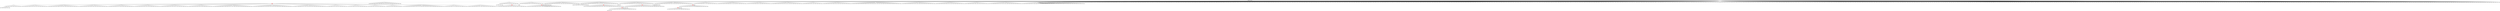 digraph g {
	"50" -> "51";
	"51" [label="42"];
	"34" -> "35";
	"35" [label="37"];
	"34" -> "36";
	"36" [label="40"];
	"34" -> "37";
	"37" [label="2"];
	"34" -> "38";
	"38" [label="46"];
	"34" -> "39";
	"39" [label="49"];
	"34" -> "40";
	"40" [label="29"];
	"34" -> "41";
	"41" [label="16"];
	"34" -> "42";
	"42" [label="30"];
	"34" -> "43";
	"43" [label="43"];
	"34" -> "44";
	"44" [label="18"];
	"34" -> "45";
	"45" [label="3"];
	"34" -> "46";
	"46" [label="11"];
	"34" -> "47";
	"47" [label="31"];
	"34" -> "48";
	"48" [label="17"];
	"34" -> "49";
	"49" [label="41"];
	"34" -> "50";
	"50" [label="6"];
	"34" -> "52";
	"52" [label="21"];
	"34" -> "53";
	"53" [label="34"];
	"33" -> "34";
	"34" [color=indianred1, style=filled, label="39"];
	"31" -> "32";
	"32" [label="9"];
	"28" -> "29";
	"29" [color=indianred1, style=filled, label="5"];
	"27" -> "28";
	"28" [label="4"];
	"25" -> "26";
	"26" [color=indianred1, style=filled, label="45"];
	"24" -> "25";
	"25" [label="50"];
	"18" -> "19";
	"19" [label="25"];
	"16" -> "17";
	"17" [color=indianred1, style=filled, label="20"];
	"15" -> "16";
	"16" [label="14"];
	"12" -> "13";
	"13" [label="48"];
	"11" -> "12";
	"12" [color=indianred1, style=filled, label="19"];
	"10" -> "11";
	"11" [label="47"];
	"8" -> "9";
	"9" [label="27"];
	"8" -> "10";
	"10" [color=indianred1, style=filled, label="1"];
	"7" -> "8";
	"8" [label="19"];
	"5" -> "6";
	"6" [color=indianred1, style=filled, label="38"];
	"4" -> "5";
	"5" [label="28"];
	"3" -> "4";
	"4" [color=indianred1, style=filled, label="24"];
	"2" -> "3";
	"3" [label="38"];
	"0" -> "1";
	"1" [label="33"];
	"0" -> "2";
	"2" [label="24"];
	"0" -> "7";
	"7" [label="1"];
	"0" -> "14";
	"14" [label="7"];
	"0" -> "15";
	"15" [label="20"];
	"0" -> "18";
	"18" [label="23"];
	"0" -> "20";
	"20" [label="8"];
	"0" -> "21";
	"21" [label="13"];
	"0" -> "22";
	"22" [label="32"];
	"0" -> "23";
	"23" [label="12"];
	"0" -> "24";
	"24" [label="45"];
	"0" -> "27";
	"27" [label="5"];
	"0" -> "30";
	"30" [label="44"];
	"0" -> "31";
	"31" [label="15"];
	"0" -> "33";
	"33" [label="39"];
	"0" -> "54";
	"54" [label="35"];
	"0" -> "55";
	"55" [label="22"];
	"0" -> "56";
	"56" [label="36"];
	"0" -> "57";
	"57" [label="26"];
	"0" -> "58";
	"58" [label="10"];
	"0" [label="germline"];
	"6" -> "cell1";
	"cell1" [shape=box];
	"0" -> "cell2";
	"cell2" [shape=box];
	"48" -> "cell3";
	"cell3" [shape=box];
	"0" -> "cell4";
	"cell4" [shape=box];
	"0" -> "cell5";
	"cell5" [shape=box];
	"49" -> "cell6";
	"cell6" [shape=box];
	"0" -> "cell7";
	"cell7" [shape=box];
	"49" -> "cell8";
	"cell8" [shape=box];
	"0" -> "cell9";
	"cell9" [shape=box];
	"4" -> "cell10";
	"cell10" [shape=box];
	"0" -> "cell11";
	"cell11" [shape=box];
	"33" -> "cell12";
	"cell12" [shape=box];
	"7" -> "cell13";
	"cell13" [shape=box];
	"14" -> "cell14";
	"cell14" [shape=box];
	"0" -> "cell15";
	"cell15" [shape=box];
	"2" -> "cell16";
	"cell16" [shape=box];
	"38" -> "cell17";
	"cell17" [shape=box];
	"0" -> "cell18";
	"cell18" [shape=box];
	"53" -> "cell19";
	"cell19" [shape=box];
	"39" -> "cell20";
	"cell20" [shape=box];
	"0" -> "cell21";
	"cell21" [shape=box];
	"0" -> "cell22";
	"cell22" [shape=box];
	"0" -> "cell23";
	"cell23" [shape=box];
	"0" -> "cell24";
	"cell24" [shape=box];
	"0" -> "cell25";
	"cell25" [shape=box];
	"0" -> "cell26";
	"cell26" [shape=box];
	"0" -> "cell27";
	"cell27" [shape=box];
	"0" -> "cell28";
	"cell28" [shape=box];
	"0" -> "cell29";
	"cell29" [shape=box];
	"17" -> "cell30";
	"cell30" [shape=box];
	"0" -> "cell31";
	"cell31" [shape=box];
	"40" -> "cell32";
	"cell32" [shape=box];
	"23" -> "cell33";
	"cell33" [shape=box];
	"0" -> "cell34";
	"cell34" [shape=box];
	"0" -> "cell35";
	"cell35" [shape=box];
	"0" -> "cell36";
	"cell36" [shape=box];
	"43" -> "cell37";
	"cell37" [shape=box];
	"0" -> "cell38";
	"cell38" [shape=box];
	"38" -> "cell39";
	"cell39" [shape=box];
	"0" -> "cell40";
	"cell40" [shape=box];
	"0" -> "cell41";
	"cell41" [shape=box];
	"14" -> "cell42";
	"cell42" [shape=box];
	"0" -> "cell43";
	"cell43" [shape=box];
	"0" -> "cell44";
	"cell44" [shape=box];
	"44" -> "cell45";
	"cell45" [shape=box];
	"49" -> "cell46";
	"cell46" [shape=box];
	"17" -> "cell47";
	"cell47" [shape=box];
	"0" -> "cell48";
	"cell48" [shape=box];
	"12" -> "cell49";
	"cell49" [shape=box];
	"35" -> "cell50";
	"cell50" [shape=box];
	"17" -> "cell51";
	"cell51" [shape=box];
	"0" -> "cell52";
	"cell52" [shape=box];
	"0" -> "cell53";
	"cell53" [shape=box];
	"49" -> "cell54";
	"cell54" [shape=box];
	"53" -> "cell55";
	"cell55" [shape=box];
	"0" -> "cell56";
	"cell56" [shape=box];
	"51" -> "cell57";
	"cell57" [shape=box];
	"0" -> "cell58";
	"cell58" [shape=box];
	"41" -> "cell59";
	"cell59" [shape=box];
	"0" -> "cell60";
	"cell60" [shape=box];
	"0" -> "cell61";
	"cell61" [shape=box];
	"0" -> "cell62";
	"cell62" [shape=box];
	"37" -> "cell63";
	"cell63" [shape=box];
	"13" -> "cell64";
	"cell64" [shape=box];
	"23" -> "cell65";
	"cell65" [shape=box];
	"48" -> "cell66";
	"cell66" [shape=box];
	"52" -> "cell67";
	"cell67" [shape=box];
	"40" -> "cell68";
	"cell68" [shape=box];
	"0" -> "cell69";
	"cell69" [shape=box];
	"10" -> "cell70";
	"cell70" [shape=box];
	"4" -> "cell71";
	"cell71" [shape=box];
	"30" -> "cell72";
	"cell72" [shape=box];
	"39" -> "cell73";
	"cell73" [shape=box];
	"0" -> "cell74";
	"cell74" [shape=box];
	"0" -> "cell75";
	"cell75" [shape=box];
	"30" -> "cell76";
	"cell76" [shape=box];
	"0" -> "cell77";
	"cell77" [shape=box];
	"40" -> "cell78";
	"cell78" [shape=box];
	"52" -> "cell79";
	"cell79" [shape=box];
	"37" -> "cell80";
	"cell80" [shape=box];
	"2" -> "cell81";
	"cell81" [shape=box];
	"0" -> "cell82";
	"cell82" [shape=box];
	"0" -> "cell83";
	"cell83" [shape=box];
	"0" -> "cell84";
	"cell84" [shape=box];
	"0" -> "cell85";
	"cell85" [shape=box];
	"0" -> "cell86";
	"cell86" [shape=box];
	"56" -> "cell87";
	"cell87" [shape=box];
	"0" -> "cell88";
	"cell88" [shape=box];
	"0" -> "cell89";
	"cell89" [shape=box];
	"0" -> "cell90";
	"cell90" [shape=box];
	"0" -> "cell91";
	"cell91" [shape=box];
	"0" -> "cell92";
	"cell92" [shape=box];
	"0" -> "cell93";
	"cell93" [shape=box];
	"2" -> "cell94";
	"cell94" [shape=box];
	"0" -> "cell95";
	"cell95" [shape=box];
	"0" -> "cell96";
	"cell96" [shape=box];
	"39" -> "cell97";
	"cell97" [shape=box];
	"10" -> "cell98";
	"cell98" [shape=box];
	"58" -> "cell99";
	"cell99" [shape=box];
	"0" -> "cell100";
	"cell100" [shape=box];
	"46" -> "cell101";
	"cell101" [shape=box];
	"0" -> "cell102";
	"cell102" [shape=box];
	"20" -> "cell103";
	"cell103" [shape=box];
	"0" -> "cell104";
	"cell104" [shape=box];
	"0" -> "cell105";
	"cell105" [shape=box];
	"0" -> "cell106";
	"cell106" [shape=box];
	"37" -> "cell107";
	"cell107" [shape=box];
	"17" -> "cell108";
	"cell108" [shape=box];
	"43" -> "cell109";
	"cell109" [shape=box];
	"0" -> "cell110";
	"cell110" [shape=box];
	"0" -> "cell111";
	"cell111" [shape=box];
	"17" -> "cell112";
	"cell112" [shape=box];
	"10" -> "cell113";
	"cell113" [shape=box];
	"0" -> "cell114";
	"cell114" [shape=box];
	"46" -> "cell115";
	"cell115" [shape=box];
	"0" -> "cell116";
	"cell116" [shape=box];
	"56" -> "cell117";
	"cell117" [shape=box];
	"56" -> "cell118";
	"cell118" [shape=box];
	"52" -> "cell119";
	"cell119" [shape=box];
	"10" -> "cell120";
	"cell120" [shape=box];
	"58" -> "cell121";
	"cell121" [shape=box];
	"0" -> "cell122";
	"cell122" [shape=box];
	"47" -> "cell123";
	"cell123" [shape=box];
	"13" -> "cell124";
	"cell124" [shape=box];
	"57" -> "cell125";
	"cell125" [shape=box];
	"0" -> "cell126";
	"cell126" [shape=box];
	"0" -> "cell127";
	"cell127" [shape=box];
	"12" -> "cell128";
	"cell128" [shape=box];
	"0" -> "cell129";
	"cell129" [shape=box];
	"0" -> "cell130";
	"cell130" [shape=box];
	"4" -> "cell131";
	"cell131" [shape=box];
	"49" -> "cell132";
	"cell132" [shape=box];
	"0" -> "cell133";
	"cell133" [shape=box];
	"15" -> "cell134";
	"cell134" [shape=box];
	"10" -> "cell135";
	"cell135" [shape=box];
	"0" -> "cell136";
	"cell136" [shape=box];
	"0" -> "cell137";
	"cell137" [shape=box];
	"39" -> "cell138";
	"cell138" [shape=box];
	"55" -> "cell139";
	"cell139" [shape=box];
	"0" -> "cell140";
	"cell140" [shape=box];
	"0" -> "cell141";
	"cell141" [shape=box];
	"35" -> "cell142";
	"cell142" [shape=box];
	"0" -> "cell143";
	"cell143" [shape=box];
	"36" -> "cell144";
	"cell144" [shape=box];
	"26" -> "cell145";
	"cell145" [shape=box];
	"0" -> "cell146";
	"cell146" [shape=box];
	"0" -> "cell147";
	"cell147" [shape=box];
	"0" -> "cell148";
	"cell148" [shape=box];
	"0" -> "cell149";
	"cell149" [shape=box];
	"0" -> "cell150";
	"cell150" [shape=box];
	"43" -> "cell151";
	"cell151" [shape=box];
	"0" -> "cell152";
	"cell152" [shape=box];
	"0" -> "cell153";
	"cell153" [shape=box];
	"0" -> "cell154";
	"cell154" [shape=box];
	"27" -> "cell155";
	"cell155" [shape=box];
	"0" -> "cell156";
	"cell156" [shape=box];
	"55" -> "cell157";
	"cell157" [shape=box];
	"0" -> "cell158";
	"cell158" [shape=box];
	"0" -> "cell159";
	"cell159" [shape=box];
	"0" -> "cell160";
	"cell160" [shape=box];
	"0" -> "cell161";
	"cell161" [shape=box];
	"57" -> "cell162";
	"cell162" [shape=box];
	"43" -> "cell163";
	"cell163" [shape=box];
	"7" -> "cell164";
	"cell164" [shape=box];
	"18" -> "cell165";
	"cell165" [shape=box];
	"58" -> "cell166";
	"cell166" [shape=box];
	"0" -> "cell167";
	"cell167" [shape=box];
	"0" -> "cell168";
	"cell168" [shape=box];
	"0" -> "cell169";
	"cell169" [shape=box];
	"0" -> "cell170";
	"cell170" [shape=box];
	"15" -> "cell171";
	"cell171" [shape=box];
	"46" -> "cell172";
	"cell172" [shape=box];
	"0" -> "cell173";
	"cell173" [shape=box];
	"53" -> "cell174";
	"cell174" [shape=box];
	"17" -> "cell175";
	"cell175" [shape=box];
	"40" -> "cell176";
	"cell176" [shape=box];
	"14" -> "cell177";
	"cell177" [shape=box];
	"49" -> "cell178";
	"cell178" [shape=box];
	"0" -> "cell179";
	"cell179" [shape=box];
	"0" -> "cell180";
	"cell180" [shape=box];
	"0" -> "cell181";
	"cell181" [shape=box];
	"14" -> "cell182";
	"cell182" [shape=box];
	"27" -> "cell183";
	"cell183" [shape=box];
	"23" -> "cell184";
	"cell184" [shape=box];
	"36" -> "cell185";
	"cell185" [shape=box];
	"20" -> "cell186";
	"cell186" [shape=box];
	"22" -> "cell187";
	"cell187" [shape=box];
	"22" -> "cell188";
	"cell188" [shape=box];
	"10" -> "cell189";
	"cell189" [shape=box];
	"0" -> "cell190";
	"cell190" [shape=box];
	"0" -> "cell191";
	"cell191" [shape=box];
	"0" -> "cell192";
	"cell192" [shape=box];
	"49" -> "cell193";
	"cell193" [shape=box];
	"42" -> "cell194";
	"cell194" [shape=box];
	"54" -> "cell195";
	"cell195" [shape=box];
	"0" -> "cell196";
	"cell196" [shape=box];
	"7" -> "cell197";
	"cell197" [shape=box];
	"42" -> "cell198";
	"cell198" [shape=box];
	"0" -> "cell199";
	"cell199" [shape=box];
	"23" -> "cell200";
	"cell200" [shape=box];
	"0" -> "cell201";
	"cell201" [shape=box];
	"37" -> "cell202";
	"cell202" [shape=box];
	"0" -> "cell203";
	"cell203" [shape=box];
	"0" -> "cell204";
	"cell204" [shape=box];
	"26" -> "cell205";
	"cell205" [shape=box];
	"42" -> "cell206";
	"cell206" [shape=box];
	"0" -> "cell207";
	"cell207" [shape=box];
	"0" -> "cell208";
	"cell208" [shape=box];
	"6" -> "cell209";
	"cell209" [shape=box];
	"0" -> "cell210";
	"cell210" [shape=box];
	"0" -> "cell211";
	"cell211" [shape=box];
	"0" -> "cell212";
	"cell212" [shape=box];
	"0" -> "cell213";
	"cell213" [shape=box];
	"0" -> "cell214";
	"cell214" [shape=box];
	"39" -> "cell215";
	"cell215" [shape=box];
	"27" -> "cell216";
	"cell216" [shape=box];
	"0" -> "cell217";
	"cell217" [shape=box];
	"54" -> "cell218";
	"cell218" [shape=box];
	"0" -> "cell219";
	"cell219" [shape=box];
	"0" -> "cell220";
	"cell220" [shape=box];
	"11" -> "cell221";
	"cell221" [shape=box];
	"0" -> "cell222";
	"cell222" [shape=box];
	"6" -> "cell223";
	"cell223" [shape=box];
	"0" -> "cell224";
	"cell224" [shape=box];
	"0" -> "cell225";
	"cell225" [shape=box];
	"23" -> "cell226";
	"cell226" [shape=box];
	"0" -> "cell227";
	"cell227" [shape=box];
	"0" -> "cell228";
	"cell228" [shape=box];
	"0" -> "cell229";
	"cell229" [shape=box];
	"14" -> "cell230";
	"cell230" [shape=box];
	"41" -> "cell231";
	"cell231" [shape=box];
	"50" -> "cell232";
	"cell232" [shape=box];
	"0" -> "cell233";
	"cell233" [shape=box];
	"0" -> "cell234";
	"cell234" [shape=box];
	"0" -> "cell235";
	"cell235" [shape=box];
	"2" -> "cell236";
	"cell236" [shape=box];
	"0" -> "cell237";
	"cell237" [shape=box];
	"43" -> "cell238";
	"cell238" [shape=box];
	"4" -> "cell239";
	"cell239" [shape=box];
	"15" -> "cell240";
	"cell240" [shape=box];
	"49" -> "cell241";
	"cell241" [shape=box];
	"47" -> "cell242";
	"cell242" [shape=box];
	"0" -> "cell243";
	"cell243" [shape=box];
	"0" -> "cell244";
	"cell244" [shape=box];
	"12" -> "cell245";
	"cell245" [shape=box];
	"0" -> "cell246";
	"cell246" [shape=box];
	"0" -> "cell247";
	"cell247" [shape=box];
	"57" -> "cell248";
	"cell248" [shape=box];
	"1" -> "cell249";
	"cell249" [shape=box];
	"40" -> "cell250";
	"cell250" [shape=box];
	"47" -> "cell251";
	"cell251" [shape=box];
	"0" -> "cell252";
	"cell252" [shape=box];
	"42" -> "cell253";
	"cell253" [shape=box];
	"0" -> "cell254";
	"cell254" [shape=box];
	"0" -> "cell255";
	"cell255" [shape=box];
	"0" -> "cell256";
	"cell256" [shape=box];
	"0" -> "cell257";
	"cell257" [shape=box];
	"4" -> "cell258";
	"cell258" [shape=box];
	"0" -> "cell259";
	"cell259" [shape=box];
	"0" -> "cell260";
	"cell260" [shape=box];
	"0" -> "cell261";
	"cell261" [shape=box];
	"45" -> "cell262";
	"cell262" [shape=box];
	"8" -> "cell263";
	"cell263" [shape=box];
	"0" -> "cell264";
	"cell264" [shape=box];
	"0" -> "cell265";
	"cell265" [shape=box];
	"7" -> "cell266";
	"cell266" [shape=box];
	"52" -> "cell267";
	"cell267" [shape=box];
	"51" -> "cell268";
	"cell268" [shape=box];
	"27" -> "cell269";
	"cell269" [shape=box];
	"0" -> "cell270";
	"cell270" [shape=box];
	"26" -> "cell271";
	"cell271" [shape=box];
	"37" -> "cell272";
	"cell272" [shape=box];
	"49" -> "cell273";
	"cell273" [shape=box];
	"0" -> "cell274";
	"cell274" [shape=box];
	"0" -> "cell275";
	"cell275" [shape=box];
	"6" -> "cell276";
	"cell276" [shape=box];
	"49" -> "cell277";
	"cell277" [shape=box];
	"0" -> "cell278";
	"cell278" [shape=box];
	"57" -> "cell279";
	"cell279" [shape=box];
	"0" -> "cell280";
	"cell280" [shape=box];
	"29" -> "cell281";
	"cell281" [shape=box];
	"26" -> "cell282";
	"cell282" [shape=box];
	"26" -> "cell283";
	"cell283" [shape=box];
	"0" -> "cell284";
	"cell284" [shape=box];
	"0" -> "cell285";
	"cell285" [shape=box];
	"0" -> "cell286";
	"cell286" [shape=box];
	"48" -> "cell287";
	"cell287" [shape=box];
	"0" -> "cell288";
	"cell288" [shape=box];
	"0" -> "cell289";
	"cell289" [shape=box];
	"0" -> "cell290";
	"cell290" [shape=box];
	"0" -> "cell291";
	"cell291" [shape=box];
	"29" -> "cell292";
	"cell292" [shape=box];
	"2" -> "cell293";
	"cell293" [shape=box];
	"18" -> "cell294";
	"cell294" [shape=box];
	"0" -> "cell295";
	"cell295" [shape=box];
	"42" -> "cell296";
	"cell296" [shape=box];
	"54" -> "cell297";
	"cell297" [shape=box];
	"0" -> "cell298";
	"cell298" [shape=box];
	"19" -> "cell299";
	"cell299" [shape=box];
	"18" -> "cell300";
	"cell300" [shape=box];
	"0" -> "cell301";
	"cell301" [shape=box];
	"0" -> "cell302";
	"cell302" [shape=box];
	"0" -> "cell303";
	"cell303" [shape=box];
	"54" -> "cell304";
	"cell304" [shape=box];
	"35" -> "cell305";
	"cell305" [shape=box];
	"48" -> "cell306";
	"cell306" [shape=box];
	"0" -> "cell307";
	"cell307" [shape=box];
	"0" -> "cell308";
	"cell308" [shape=box];
	"0" -> "cell309";
	"cell309" [shape=box];
	"0" -> "cell310";
	"cell310" [shape=box];
	"12" -> "cell311";
	"cell311" [shape=box];
	"0" -> "cell312";
	"cell312" [shape=box];
	"49" -> "cell313";
	"cell313" [shape=box];
	"29" -> "cell314";
	"cell314" [shape=box];
	"0" -> "cell315";
	"cell315" [shape=box];
	"15" -> "cell316";
	"cell316" [shape=box];
	"18" -> "cell317";
	"cell317" [shape=box];
	"30" -> "cell318";
	"cell318" [shape=box];
	"0" -> "cell319";
	"cell319" [shape=box];
	"25" -> "cell320";
	"cell320" [shape=box];
	"12" -> "cell321";
	"cell321" [shape=box];
	"41" -> "cell322";
	"cell322" [shape=box];
	"0" -> "cell323";
	"cell323" [shape=box];
	"0" -> "cell324";
	"cell324" [shape=box];
	"57" -> "cell325";
	"cell325" [shape=box];
	"0" -> "cell326";
	"cell326" [shape=box];
	"0" -> "cell327";
	"cell327" [shape=box];
	"0" -> "cell328";
	"cell328" [shape=box];
	"1" -> "cell329";
	"cell329" [shape=box];
	"0" -> "cell330";
	"cell330" [shape=box];
	"0" -> "cell331";
	"cell331" [shape=box];
	"53" -> "cell332";
	"cell332" [shape=box];
	"56" -> "cell333";
	"cell333" [shape=box];
	"21" -> "cell334";
	"cell334" [shape=box];
	"0" -> "cell335";
	"cell335" [shape=box];
	"10" -> "cell336";
	"cell336" [shape=box];
	"2" -> "cell337";
	"cell337" [shape=box];
	"0" -> "cell338";
	"cell338" [shape=box];
	"43" -> "cell339";
	"cell339" [shape=box];
	"0" -> "cell340";
	"cell340" [shape=box];
	"0" -> "cell341";
	"cell341" [shape=box];
	"57" -> "cell342";
	"cell342" [shape=box];
	"0" -> "cell343";
	"cell343" [shape=box];
	"0" -> "cell344";
	"cell344" [shape=box];
	"0" -> "cell345";
	"cell345" [shape=box];
	"29" -> "cell346";
	"cell346" [shape=box];
	"35" -> "cell347";
	"cell347" [shape=box];
	"0" -> "cell348";
	"cell348" [shape=box];
	"53" -> "cell349";
	"cell349" [shape=box];
	"14" -> "cell350";
	"cell350" [shape=box];
	"0" -> "cell351";
	"cell351" [shape=box];
	"0" -> "cell352";
	"cell352" [shape=box];
	"26" -> "cell353";
	"cell353" [shape=box];
	"0" -> "cell354";
	"cell354" [shape=box];
	"55" -> "cell355";
	"cell355" [shape=box];
	"17" -> "cell356";
	"cell356" [shape=box];
	"36" -> "cell357";
	"cell357" [shape=box];
	"50" -> "cell358";
	"cell358" [shape=box];
	"0" -> "cell359";
	"cell359" [shape=box];
	"14" -> "cell360";
	"cell360" [shape=box];
	"54" -> "cell361";
	"cell361" [shape=box];
	"0" -> "cell362";
	"cell362" [shape=box];
	"42" -> "cell363";
	"cell363" [shape=box];
	"58" -> "cell364";
	"cell364" [shape=box];
	"0" -> "cell365";
	"cell365" [shape=box];
	"49" -> "cell366";
	"cell366" [shape=box];
	"35" -> "cell367";
	"cell367" [shape=box];
	"0" -> "cell368";
	"cell368" [shape=box];
	"18" -> "cell369";
	"cell369" [shape=box];
	"0" -> "cell370";
	"cell370" [shape=box];
	"19" -> "cell371";
	"cell371" [shape=box];
	"0" -> "cell372";
	"cell372" [shape=box];
	"18" -> "cell373";
	"cell373" [shape=box];
	"43" -> "cell374";
	"cell374" [shape=box];
	"0" -> "cell375";
	"cell375" [shape=box];
	"0" -> "cell376";
	"cell376" [shape=box];
	"0" -> "cell377";
	"cell377" [shape=box];
	"0" -> "cell378";
	"cell378" [shape=box];
	"0" -> "cell379";
	"cell379" [shape=box];
	"0" -> "cell380";
	"cell380" [shape=box];
	"37" -> "cell381";
	"cell381" [shape=box];
	"0" -> "cell382";
	"cell382" [shape=box];
	"37" -> "cell383";
	"cell383" [shape=box];
	"22" -> "cell384";
	"cell384" [shape=box];
	"0" -> "cell385";
	"cell385" [shape=box];
	"0" -> "cell386";
	"cell386" [shape=box];
	"0" -> "cell387";
	"cell387" [shape=box];
	"0" -> "cell388";
	"cell388" [shape=box];
	"0" -> "cell389";
	"cell389" [shape=box];
	"58" -> "cell390";
	"cell390" [shape=box];
	"41" -> "cell391";
	"cell391" [shape=box];
	"55" -> "cell392";
	"cell392" [shape=box];
	"0" -> "cell393";
	"cell393" [shape=box];
	"0" -> "cell394";
	"cell394" [shape=box];
	"0" -> "cell395";
	"cell395" [shape=box];
	"0" -> "cell396";
	"cell396" [shape=box];
	"0" -> "cell397";
	"cell397" [shape=box];
	"0" -> "cell398";
	"cell398" [shape=box];
	"0" -> "cell399";
	"cell399" [shape=box];
	"0" -> "cell400";
	"cell400" [shape=box];
	"0" -> "cell401";
	"cell401" [shape=box];
	"0" -> "cell402";
	"cell402" [shape=box];
	"27" -> "cell403";
	"cell403" [shape=box];
	"23" -> "cell404";
	"cell404" [shape=box];
	"0" -> "cell405";
	"cell405" [shape=box];
	"0" -> "cell406";
	"cell406" [shape=box];
	"43" -> "cell407";
	"cell407" [shape=box];
	"0" -> "cell408";
	"cell408" [shape=box];
	"55" -> "cell409";
	"cell409" [shape=box];
	"0" -> "cell410";
	"cell410" [shape=box];
	"0" -> "cell411";
	"cell411" [shape=box];
	"42" -> "cell412";
	"cell412" [shape=box];
	"36" -> "cell413";
	"cell413" [shape=box];
	"0" -> "cell414";
	"cell414" [shape=box];
	"15" -> "cell415";
	"cell415" [shape=box];
	"0" -> "cell416";
	"cell416" [shape=box];
	"0" -> "cell417";
	"cell417" [shape=box];
	"0" -> "cell418";
	"cell418" [shape=box];
	"0" -> "cell419";
	"cell419" [shape=box];
	"1" -> "cell420";
	"cell420" [shape=box];
	"0" -> "cell421";
	"cell421" [shape=box];
	"39" -> "cell422";
	"cell422" [shape=box];
	"12" -> "cell423";
	"cell423" [shape=box];
	"0" -> "cell424";
	"cell424" [shape=box];
	"44" -> "cell425";
	"cell425" [shape=box];
	"47" -> "cell426";
	"cell426" [shape=box];
	"7" -> "cell427";
	"cell427" [shape=box];
	"24" -> "cell428";
	"cell428" [shape=box];
	"0" -> "cell429";
	"cell429" [shape=box];
	"27" -> "cell430";
	"cell430" [shape=box];
	"0" -> "cell431";
	"cell431" [shape=box];
	"26" -> "cell432";
	"cell432" [shape=box];
	"17" -> "cell433";
	"cell433" [shape=box];
	"0" -> "cell434";
	"cell434" [shape=box];
	"0" -> "cell435";
	"cell435" [shape=box];
	"43" -> "cell436";
	"cell436" [shape=box];
	"33" -> "cell437";
	"cell437" [shape=box];
	"17" -> "cell438";
	"cell438" [shape=box];
	"4" -> "cell439";
	"cell439" [shape=box];
	"0" -> "cell440";
	"cell440" [shape=box];
	"0" -> "cell441";
	"cell441" [shape=box];
	"0" -> "cell442";
	"cell442" [shape=box];
	"1" -> "cell443";
	"cell443" [shape=box];
	"0" -> "cell444";
	"cell444" [shape=box];
	"0" -> "cell445";
	"cell445" [shape=box];
	"22" -> "cell446";
	"cell446" [shape=box];
	"0" -> "cell447";
	"cell447" [shape=box];
	"9" -> "cell448";
	"cell448" [shape=box];
	"24" -> "cell449";
	"cell449" [shape=box];
	"17" -> "cell450";
	"cell450" [shape=box];
	"7" -> "cell451";
	"cell451" [shape=box];
	"10" -> "cell452";
	"cell452" [shape=box];
	"0" -> "cell453";
	"cell453" [shape=box];
	"0" -> "cell454";
	"cell454" [shape=box];
	"46" -> "cell455";
	"cell455" [shape=box];
	"0" -> "cell456";
	"cell456" [shape=box];
	"0" -> "cell457";
	"cell457" [shape=box];
	"0" -> "cell458";
	"cell458" [shape=box];
	"0" -> "cell459";
	"cell459" [shape=box];
	"58" -> "cell460";
	"cell460" [shape=box];
	"0" -> "cell461";
	"cell461" [shape=box];
	"24" -> "cell462";
	"cell462" [shape=box];
	"0" -> "cell463";
	"cell463" [shape=box];
	"43" -> "cell464";
	"cell464" [shape=box];
	"0" -> "cell465";
	"cell465" [shape=box];
	"0" -> "cell466";
	"cell466" [shape=box];
	"7" -> "cell467";
	"cell467" [shape=box];
	"0" -> "cell468";
	"cell468" [shape=box];
	"0" -> "cell469";
	"cell469" [shape=box];
	"0" -> "cell470";
	"cell470" [shape=box];
	"57" -> "cell471";
	"cell471" [shape=box];
	"22" -> "cell472";
	"cell472" [shape=box];
	"0" -> "cell473";
	"cell473" [shape=box];
	"30" -> "cell474";
	"cell474" [shape=box];
	"0" -> "cell475";
	"cell475" [shape=box];
	"12" -> "cell476";
	"cell476" [shape=box];
	"44" -> "cell477";
	"cell477" [shape=box];
	"0" -> "cell478";
	"cell478" [shape=box];
	"7" -> "cell479";
	"cell479" [shape=box];
	"0" -> "cell480";
	"cell480" [shape=box];
	"0" -> "cell481";
	"cell481" [shape=box];
	"16" -> "cell482";
	"cell482" [shape=box];
	"0" -> "cell483";
	"cell483" [shape=box];
	"0" -> "cell484";
	"cell484" [shape=box];
	"18" -> "cell485";
	"cell485" [shape=box];
	"30" -> "cell486";
	"cell486" [shape=box];
	"7" -> "cell487";
	"cell487" [shape=box];
	"0" -> "cell488";
	"cell488" [shape=box];
	"0" -> "cell489";
	"cell489" [shape=box];
	"0" -> "cell490";
	"cell490" [shape=box];
	"43" -> "cell491";
	"cell491" [shape=box];
	"0" -> "cell492";
	"cell492" [shape=box];
	"0" -> "cell493";
	"cell493" [shape=box];
	"0" -> "cell494";
	"cell494" [shape=box];
	"0" -> "cell495";
	"cell495" [shape=box];
	"0" -> "cell496";
	"cell496" [shape=box];
	"1" -> "cell497";
	"cell497" [shape=box];
	"24" -> "cell498";
	"cell498" [shape=box];
	"15" -> "cell499";
	"cell499" [shape=box];
	"0" -> "cell500";
	"cell500" [shape=box];
	"43" -> "cell501";
	"cell501" [shape=box];
	"0" -> "cell502";
	"cell502" [shape=box];
	"53" -> "cell503";
	"cell503" [shape=box];
	"0" -> "cell504";
	"cell504" [shape=box];
	"0" -> "cell505";
	"cell505" [shape=box];
	"0" -> "cell506";
	"cell506" [shape=box];
	"14" -> "cell507";
	"cell507" [shape=box];
	"0" -> "cell508";
	"cell508" [shape=box];
	"0" -> "cell509";
	"cell509" [shape=box];
	"19" -> "cell510";
	"cell510" [shape=box];
	"22" -> "cell511";
	"cell511" [shape=box];
	"0" -> "cell512";
	"cell512" [shape=box];
	"0" -> "cell513";
	"cell513" [shape=box];
	"0" -> "cell514";
	"cell514" [shape=box];
	"39" -> "cell515";
	"cell515" [shape=box];
	"46" -> "cell516";
	"cell516" [shape=box];
	"0" -> "cell517";
	"cell517" [shape=box];
	"0" -> "cell518";
	"cell518" [shape=box];
	"41" -> "cell519";
	"cell519" [shape=box];
	"0" -> "cell520";
	"cell520" [shape=box];
	"7" -> "cell521";
	"cell521" [shape=box];
	"33" -> "cell522";
	"cell522" [shape=box];
	"0" -> "cell523";
	"cell523" [shape=box];
	"10" -> "cell524";
	"cell524" [shape=box];
	"0" -> "cell525";
	"cell525" [shape=box];
	"14" -> "cell526";
	"cell526" [shape=box];
	"31" -> "cell527";
	"cell527" [shape=box];
	"0" -> "cell528";
	"cell528" [shape=box];
	"0" -> "cell529";
	"cell529" [shape=box];
	"58" -> "cell530";
	"cell530" [shape=box];
	"40" -> "cell531";
	"cell531" [shape=box];
	"29" -> "cell532";
	"cell532" [shape=box];
	"0" -> "cell533";
	"cell533" [shape=box];
	"0" -> "cell534";
	"cell534" [shape=box];
	"21" -> "cell535";
	"cell535" [shape=box];
	"42" -> "cell536";
	"cell536" [shape=box];
	"38" -> "cell537";
	"cell537" [shape=box];
	"0" -> "cell538";
	"cell538" [shape=box];
	"0" -> "cell539";
	"cell539" [shape=box];
	"29" -> "cell540";
	"cell540" [shape=box];
	"9" -> "cell541";
	"cell541" [shape=box];
	"54" -> "cell542";
	"cell542" [shape=box];
	"0" -> "cell543";
	"cell543" [shape=box];
	"0" -> "cell544";
	"cell544" [shape=box];
	"0" -> "cell545";
	"cell545" [shape=box];
	"0" -> "cell546";
	"cell546" [shape=box];
	"55" -> "cell547";
	"cell547" [shape=box];
	"30" -> "cell548";
	"cell548" [shape=box];
	"0" -> "cell549";
	"cell549" [shape=box];
	"0" -> "cell550";
	"cell550" [shape=box];
	"57" -> "cell551";
	"cell551" [shape=box];
	"55" -> "cell552";
	"cell552" [shape=box];
	"0" -> "cell553";
	"cell553" [shape=box];
	"24" -> "cell554";
	"cell554" [shape=box];
	"15" -> "cell555";
	"cell555" [shape=box];
	"0" -> "cell556";
	"cell556" [shape=box];
	"43" -> "cell557";
	"cell557" [shape=box];
	"0" -> "cell558";
	"cell558" [shape=box];
	"0" -> "cell559";
	"cell559" [shape=box];
	"31" -> "cell560";
	"cell560" [shape=box];
	"0" -> "cell561";
	"cell561" [shape=box];
	"0" -> "cell562";
	"cell562" [shape=box];
	"18" -> "cell563";
	"cell563" [shape=box];
	"0" -> "cell564";
	"cell564" [shape=box];
	"14" -> "cell565";
	"cell565" [shape=box];
	"0" -> "cell566";
	"cell566" [shape=box];
	"54" -> "cell567";
	"cell567" [shape=box];
	"0" -> "cell568";
	"cell568" [shape=box];
	"0" -> "cell569";
	"cell569" [shape=box];
	"0" -> "cell570";
	"cell570" [shape=box];
	"0" -> "cell571";
	"cell571" [shape=box];
	"40" -> "cell572";
	"cell572" [shape=box];
	"36" -> "cell573";
	"cell573" [shape=box];
	"0" -> "cell574";
	"cell574" [shape=box];
	"0" -> "cell575";
	"cell575" [shape=box];
	"0" -> "cell576";
	"cell576" [shape=box];
	"0" -> "cell577";
	"cell577" [shape=box];
	"0" -> "cell578";
	"cell578" [shape=box];
	"0" -> "cell579";
	"cell579" [shape=box];
	"12" -> "cell580";
	"cell580" [shape=box];
	"4" -> "cell581";
	"cell581" [shape=box];
	"0" -> "cell582";
	"cell582" [shape=box];
	"0" -> "cell583";
	"cell583" [shape=box];
	"0" -> "cell584";
	"cell584" [shape=box];
	"42" -> "cell585";
	"cell585" [shape=box];
	"0" -> "cell586";
	"cell586" [shape=box];
	"0" -> "cell587";
	"cell587" [shape=box];
	"0" -> "cell588";
	"cell588" [shape=box];
	"20" -> "cell589";
	"cell589" [shape=box];
	"8" -> "cell590";
	"cell590" [shape=box];
	"0" -> "cell591";
	"cell591" [shape=box];
	"49" -> "cell592";
	"cell592" [shape=box];
	"0" -> "cell593";
	"cell593" [shape=box];
	"45" -> "cell594";
	"cell594" [shape=box];
	"44" -> "cell595";
	"cell595" [shape=box];
	"0" -> "cell596";
	"cell596" [shape=box];
	"18" -> "cell597";
	"cell597" [shape=box];
	"12" -> "cell598";
	"cell598" [shape=box];
	"0" -> "cell599";
	"cell599" [shape=box];
	"0" -> "cell600";
	"cell600" [shape=box];
	"38" -> "cell601";
	"cell601" [shape=box];
	"15" -> "cell602";
	"cell602" [shape=box];
	"26" -> "cell603";
	"cell603" [shape=box];
	"56" -> "cell604";
	"cell604" [shape=box];
	"0" -> "cell605";
	"cell605" [shape=box];
	"0" -> "cell606";
	"cell606" [shape=box];
	"0" -> "cell607";
	"cell607" [shape=box];
	"25" -> "cell608";
	"cell608" [shape=box];
	"0" -> "cell609";
	"cell609" [shape=box];
	"36" -> "cell610";
	"cell610" [shape=box];
	"0" -> "cell611";
	"cell611" [shape=box];
	"32" -> "cell612";
	"cell612" [shape=box];
	"17" -> "cell613";
	"cell613" [shape=box];
	"0" -> "cell614";
	"cell614" [shape=box];
	"24" -> "cell615";
	"cell615" [shape=box];
	"0" -> "cell616";
	"cell616" [shape=box];
	"0" -> "cell617";
	"cell617" [shape=box];
	"0" -> "cell618";
	"cell618" [shape=box];
	"41" -> "cell619";
	"cell619" [shape=box];
	"0" -> "cell620";
	"cell620" [shape=box];
	"0" -> "cell621";
	"cell621" [shape=box];
	"26" -> "cell622";
	"cell622" [shape=box];
	"0" -> "cell623";
	"cell623" [shape=box];
	"0" -> "cell624";
	"cell624" [shape=box];
	"0" -> "cell625";
	"cell625" [shape=box];
	"0" -> "cell626";
	"cell626" [shape=box];
	"17" -> "cell627";
	"cell627" [shape=box];
	"37" -> "cell628";
	"cell628" [shape=box];
	"26" -> "cell629";
	"cell629" [shape=box];
	"33" -> "cell630";
	"cell630" [shape=box];
	"0" -> "cell631";
	"cell631" [shape=box];
	"45" -> "cell632";
	"cell632" [shape=box];
	"23" -> "cell633";
	"cell633" [shape=box];
	"0" -> "cell634";
	"cell634" [shape=box];
	"21" -> "cell635";
	"cell635" [shape=box];
	"0" -> "cell636";
	"cell636" [shape=box];
	"42" -> "cell637";
	"cell637" [shape=box];
	"0" -> "cell638";
	"cell638" [shape=box];
	"0" -> "cell639";
	"cell639" [shape=box];
	"23" -> "cell640";
	"cell640" [shape=box];
	"0" -> "cell641";
	"cell641" [shape=box];
	"0" -> "cell642";
	"cell642" [shape=box];
	"29" -> "cell643";
	"cell643" [shape=box];
	"0" -> "cell644";
	"cell644" [shape=box];
	"52" -> "cell645";
	"cell645" [shape=box];
	"4" -> "cell646";
	"cell646" [shape=box];
	"54" -> "cell647";
	"cell647" [shape=box];
	"10" -> "cell648";
	"cell648" [shape=box];
	"0" -> "cell649";
	"cell649" [shape=box];
	"23" -> "cell650";
	"cell650" [shape=box];
	"0" -> "cell651";
	"cell651" [shape=box];
	"0" -> "cell652";
	"cell652" [shape=box];
	"38" -> "cell653";
	"cell653" [shape=box];
	"0" -> "cell654";
	"cell654" [shape=box];
	"1" -> "cell655";
	"cell655" [shape=box];
	"0" -> "cell656";
	"cell656" [shape=box];
	"0" -> "cell657";
	"cell657" [shape=box];
	"0" -> "cell658";
	"cell658" [shape=box];
	"0" -> "cell659";
	"cell659" [shape=box];
	"37" -> "cell660";
	"cell660" [shape=box];
	"22" -> "cell661";
	"cell661" [shape=box];
	"0" -> "cell662";
	"cell662" [shape=box];
	"0" -> "cell663";
	"cell663" [shape=box];
	"6" -> "cell664";
	"cell664" [shape=box];
	"0" -> "cell665";
	"cell665" [shape=box];
	"31" -> "cell666";
	"cell666" [shape=box];
	"0" -> "cell667";
	"cell667" [shape=box];
	"0" -> "cell668";
	"cell668" [shape=box];
	"36" -> "cell669";
	"cell669" [shape=box];
	"0" -> "cell670";
	"cell670" [shape=box];
	"20" -> "cell671";
	"cell671" [shape=box];
	"0" -> "cell672";
	"cell672" [shape=box];
	"0" -> "cell673";
	"cell673" [shape=box];
	"23" -> "cell674";
	"cell674" [shape=box];
	"20" -> "cell675";
	"cell675" [shape=box];
	"0" -> "cell676";
	"cell676" [shape=box];
	"0" -> "cell677";
	"cell677" [shape=box];
	"5" -> "cell678";
	"cell678" [shape=box];
	"18" -> "cell679";
	"cell679" [shape=box];
	"17" -> "cell680";
	"cell680" [shape=box];
	"56" -> "cell681";
	"cell681" [shape=box];
	"44" -> "cell682";
	"cell682" [shape=box];
	"0" -> "cell683";
	"cell683" [shape=box];
	"49" -> "cell684";
	"cell684" [shape=box];
	"0" -> "cell685";
	"cell685" [shape=box];
	"51" -> "cell686";
	"cell686" [shape=box];
	"0" -> "cell687";
	"cell687" [shape=box];
	"57" -> "cell688";
	"cell688" [shape=box];
	"0" -> "cell689";
	"cell689" [shape=box];
	"0" -> "cell690";
	"cell690" [shape=box];
	"0" -> "cell691";
	"cell691" [shape=box];
	"51" -> "cell692";
	"cell692" [shape=box];
	"0" -> "cell693";
	"cell693" [shape=box];
	"0" -> "cell694";
	"cell694" [shape=box];
	"0" -> "cell695";
	"cell695" [shape=box];
	"0" -> "cell696";
	"cell696" [shape=box];
	"0" -> "cell697";
	"cell697" [shape=box];
	"49" -> "cell698";
	"cell698" [shape=box];
	"0" -> "cell699";
	"cell699" [shape=box];
	"18" -> "cell700";
	"cell700" [shape=box];
	"0" -> "cell701";
	"cell701" [shape=box];
	"50" -> "cell702";
	"cell702" [shape=box];
	"17" -> "cell703";
	"cell703" [shape=box];
	"0" -> "cell704";
	"cell704" [shape=box];
	"0" -> "cell705";
	"cell705" [shape=box];
	"0" -> "cell706";
	"cell706" [shape=box];
	"44" -> "cell707";
	"cell707" [shape=box];
	"36" -> "cell708";
	"cell708" [shape=box];
	"54" -> "cell709";
	"cell709" [shape=box];
	"0" -> "cell710";
	"cell710" [shape=box];
	"12" -> "cell711";
	"cell711" [shape=box];
	"0" -> "cell712";
	"cell712" [shape=box];
	"7" -> "cell713";
	"cell713" [shape=box];
	"0" -> "cell714";
	"cell714" [shape=box];
	"0" -> "cell715";
	"cell715" [shape=box];
	"27" -> "cell716";
	"cell716" [shape=box];
	"44" -> "cell717";
	"cell717" [shape=box];
	"15" -> "cell718";
	"cell718" [shape=box];
	"4" -> "cell719";
	"cell719" [shape=box];
	"30" -> "cell720";
	"cell720" [shape=box];
	"0" -> "cell721";
	"cell721" [shape=box];
	"12" -> "cell722";
	"cell722" [shape=box];
	"50" -> "cell723";
	"cell723" [shape=box];
	"42" -> "cell724";
	"cell724" [shape=box];
	"0" -> "cell725";
	"cell725" [shape=box];
	"22" -> "cell726";
	"cell726" [shape=box];
	"58" -> "cell727";
	"cell727" [shape=box];
	"49" -> "cell728";
	"cell728" [shape=box];
	"0" -> "cell729";
	"cell729" [shape=box];
	"0" -> "cell730";
	"cell730" [shape=box];
	"26" -> "cell731";
	"cell731" [shape=box];
	"23" -> "cell732";
	"cell732" [shape=box];
	"23" -> "cell733";
	"cell733" [shape=box];
	"0" -> "cell734";
	"cell734" [shape=box];
	"49" -> "cell735";
	"cell735" [shape=box];
	"0" -> "cell736";
	"cell736" [shape=box];
	"0" -> "cell737";
	"cell737" [shape=box];
	"0" -> "cell738";
	"cell738" [shape=box];
	"6" -> "cell739";
	"cell739" [shape=box];
	"20" -> "cell740";
	"cell740" [shape=box];
	"52" -> "cell741";
	"cell741" [shape=box];
	"30" -> "cell742";
	"cell742" [shape=box];
	"44" -> "cell743";
	"cell743" [shape=box];
	"0" -> "cell744";
	"cell744" [shape=box];
	"0" -> "cell745";
	"cell745" [shape=box];
	"0" -> "cell746";
	"cell746" [shape=box];
	"0" -> "cell747";
	"cell747" [shape=box];
	"0" -> "cell748";
	"cell748" [shape=box];
	"0" -> "cell749";
	"cell749" [shape=box];
	"17" -> "cell750";
	"cell750" [shape=box];
	"4" -> "cell751";
	"cell751" [shape=box];
	"33" -> "cell752";
	"cell752" [shape=box];
	"40" -> "cell753";
	"cell753" [shape=box];
	"0" -> "cell754";
	"cell754" [shape=box];
	"0" -> "cell755";
	"cell755" [shape=box];
	"0" -> "cell756";
	"cell756" [shape=box];
	"13" -> "cell757";
	"cell757" [shape=box];
	"58" -> "cell758";
	"cell758" [shape=box];
	"0" -> "cell759";
	"cell759" [shape=box];
	"38" -> "cell760";
	"cell760" [shape=box];
	"30" -> "cell761";
	"cell761" [shape=box];
	"0" -> "cell762";
	"cell762" [shape=box];
	"43" -> "cell763";
	"cell763" [shape=box];
	"44" -> "cell764";
	"cell764" [shape=box];
	"0" -> "cell765";
	"cell765" [shape=box];
	"0" -> "cell766";
	"cell766" [shape=box];
	"0" -> "cell767";
	"cell767" [shape=box];
	"39" -> "cell768";
	"cell768" [shape=box];
	"26" -> "cell769";
	"cell769" [shape=box];
	"0" -> "cell770";
	"cell770" [shape=box];
	"2" -> "cell771";
	"cell771" [shape=box];
	"38" -> "cell772";
	"cell772" [shape=box];
	"0" -> "cell773";
	"cell773" [shape=box];
	"56" -> "cell774";
	"cell774" [shape=box];
	"0" -> "cell775";
	"cell775" [shape=box];
	"49" -> "cell776";
	"cell776" [shape=box];
	"56" -> "cell777";
	"cell777" [shape=box];
	"0" -> "cell778";
	"cell778" [shape=box];
	"0" -> "cell779";
	"cell779" [shape=box];
	"51" -> "cell780";
	"cell780" [shape=box];
	"0" -> "cell781";
	"cell781" [shape=box];
	"0" -> "cell782";
	"cell782" [shape=box];
	"0" -> "cell783";
	"cell783" [shape=box];
	"0" -> "cell784";
	"cell784" [shape=box];
	"29" -> "cell785";
	"cell785" [shape=box];
	"18" -> "cell786";
	"cell786" [shape=box];
	"57" -> "cell787";
	"cell787" [shape=box];
	"52" -> "cell788";
	"cell788" [shape=box];
	"47" -> "cell789";
	"cell789" [shape=box];
	"8" -> "cell790";
	"cell790" [shape=box];
	"18" -> "cell791";
	"cell791" [shape=box];
	"0" -> "cell792";
	"cell792" [shape=box];
	"39" -> "cell793";
	"cell793" [shape=box];
	"0" -> "cell794";
	"cell794" [shape=box];
	"0" -> "cell795";
	"cell795" [shape=box];
	"18" -> "cell796";
	"cell796" [shape=box];
	"0" -> "cell797";
	"cell797" [shape=box];
	"58" -> "cell798";
	"cell798" [shape=box];
	"0" -> "cell799";
	"cell799" [shape=box];
	"44" -> "cell800";
	"cell800" [shape=box];
	"15" -> "cell801";
	"cell801" [shape=box];
	"0" -> "cell802";
	"cell802" [shape=box];
	"23" -> "cell803";
	"cell803" [shape=box];
	"26" -> "cell804";
	"cell804" [shape=box];
	"49" -> "cell805";
	"cell805" [shape=box];
	"36" -> "cell806";
	"cell806" [shape=box];
	"0" -> "cell807";
	"cell807" [shape=box];
	"0" -> "cell808";
	"cell808" [shape=box];
	"41" -> "cell809";
	"cell809" [shape=box];
	"0" -> "cell810";
	"cell810" [shape=box];
	"33" -> "cell811";
	"cell811" [shape=box];
	"42" -> "cell812";
	"cell812" [shape=box];
	"0" -> "cell813";
	"cell813" [shape=box];
	"0" -> "cell814";
	"cell814" [shape=box];
	"15" -> "cell815";
	"cell815" [shape=box];
	"0" -> "cell816";
	"cell816" [shape=box];
	"56" -> "cell817";
	"cell817" [shape=box];
	"0" -> "cell818";
	"cell818" [shape=box];
	"0" -> "cell819";
	"cell819" [shape=box];
	"0" -> "cell820";
	"cell820" [shape=box];
	"53" -> "cell821";
	"cell821" [shape=box];
	"0" -> "cell822";
	"cell822" [shape=box];
	"0" -> "cell823";
	"cell823" [shape=box];
	"0" -> "cell824";
	"cell824" [shape=box];
	"38" -> "cell825";
	"cell825" [shape=box];
	"21" -> "cell826";
	"cell826" [shape=box];
	"0" -> "cell827";
	"cell827" [shape=box];
	"0" -> "cell828";
	"cell828" [shape=box];
	"39" -> "cell829";
	"cell829" [shape=box];
	"0" -> "cell830";
	"cell830" [shape=box];
	"0" -> "cell831";
	"cell831" [shape=box];
	"24" -> "cell832";
	"cell832" [shape=box];
	"0" -> "cell833";
	"cell833" [shape=box];
	"0" -> "cell834";
	"cell834" [shape=box];
	"0" -> "cell835";
	"cell835" [shape=box];
	"41" -> "cell836";
	"cell836" [shape=box];
	"0" -> "cell837";
	"cell837" [shape=box];
	"0" -> "cell838";
	"cell838" [shape=box];
	"23" -> "cell839";
	"cell839" [shape=box];
	"0" -> "cell840";
	"cell840" [shape=box];
	"56" -> "cell841";
	"cell841" [shape=box];
	"30" -> "cell842";
	"cell842" [shape=box];
	"40" -> "cell843";
	"cell843" [shape=box];
	"15" -> "cell844";
	"cell844" [shape=box];
	"0" -> "cell845";
	"cell845" [shape=box];
	"36" -> "cell846";
	"cell846" [shape=box];
	"0" -> "cell847";
	"cell847" [shape=box];
	"0" -> "cell848";
	"cell848" [shape=box];
	"37" -> "cell849";
	"cell849" [shape=box];
	"33" -> "cell850";
	"cell850" [shape=box];
	"0" -> "cell851";
	"cell851" [shape=box];
	"44" -> "cell852";
	"cell852" [shape=box];
	"0" -> "cell853";
	"cell853" [shape=box];
	"0" -> "cell854";
	"cell854" [shape=box];
	"0" -> "cell855";
	"cell855" [shape=box];
	"48" -> "cell856";
	"cell856" [shape=box];
	"4" -> "cell857";
	"cell857" [shape=box];
	"36" -> "cell858";
	"cell858" [shape=box];
	"42" -> "cell859";
	"cell859" [shape=box];
	"0" -> "cell860";
	"cell860" [shape=box];
	"29" -> "cell861";
	"cell861" [shape=box];
	"15" -> "cell862";
	"cell862" [shape=box];
	"0" -> "cell863";
	"cell863" [shape=box];
	"26" -> "cell864";
	"cell864" [shape=box];
	"0" -> "cell865";
	"cell865" [shape=box];
	"10" -> "cell866";
	"cell866" [shape=box];
	"0" -> "cell867";
	"cell867" [shape=box];
	"30" -> "cell868";
	"cell868" [shape=box];
	"48" -> "cell869";
	"cell869" [shape=box];
	"0" -> "cell870";
	"cell870" [shape=box];
	"40" -> "cell871";
	"cell871" [shape=box];
	"0" -> "cell872";
	"cell872" [shape=box];
	"0" -> "cell873";
	"cell873" [shape=box];
	"0" -> "cell874";
	"cell874" [shape=box];
	"0" -> "cell875";
	"cell875" [shape=box];
	"22" -> "cell876";
	"cell876" [shape=box];
	"0" -> "cell877";
	"cell877" [shape=box];
	"21" -> "cell878";
	"cell878" [shape=box];
	"0" -> "cell879";
	"cell879" [shape=box];
	"0" -> "cell880";
	"cell880" [shape=box];
	"0" -> "cell881";
	"cell881" [shape=box];
	"0" -> "cell882";
	"cell882" [shape=box];
	"43" -> "cell883";
	"cell883" [shape=box];
	"48" -> "cell884";
	"cell884" [shape=box];
	"0" -> "cell885";
	"cell885" [shape=box];
	"0" -> "cell886";
	"cell886" [shape=box];
	"0" -> "cell887";
	"cell887" [shape=box];
	"0" -> "cell888";
	"cell888" [shape=box];
	"36" -> "cell889";
	"cell889" [shape=box];
	"0" -> "cell890";
	"cell890" [shape=box];
	"49" -> "cell891";
	"cell891" [shape=box];
	"0" -> "cell892";
	"cell892" [shape=box];
	"0" -> "cell893";
	"cell893" [shape=box];
	"0" -> "cell894";
	"cell894" [shape=box];
	"0" -> "cell895";
	"cell895" [shape=box];
	"0" -> "cell896";
	"cell896" [shape=box];
	"0" -> "cell897";
	"cell897" [shape=box];
	"0" -> "cell898";
	"cell898" [shape=box];
	"38" -> "cell899";
	"cell899" [shape=box];
	"43" -> "cell900";
	"cell900" [shape=box];
	"56" -> "cell901";
	"cell901" [shape=box];
	"0" -> "cell902";
	"cell902" [shape=box];
	"24" -> "cell903";
	"cell903" [shape=box];
	"22" -> "cell904";
	"cell904" [shape=box];
	"38" -> "cell905";
	"cell905" [shape=box];
	"0" -> "cell906";
	"cell906" [shape=box];
	"31" -> "cell907";
	"cell907" [shape=box];
	"41" -> "cell908";
	"cell908" [shape=box];
	"6" -> "cell909";
	"cell909" [shape=box];
	"45" -> "cell910";
	"cell910" [shape=box];
	"53" -> "cell911";
	"cell911" [shape=box];
	"43" -> "cell912";
	"cell912" [shape=box];
	"53" -> "cell913";
	"cell913" [shape=box];
	"0" -> "cell914";
	"cell914" [shape=box];
	"0" -> "cell915";
	"cell915" [shape=box];
	"53" -> "cell916";
	"cell916" [shape=box];
	"2" -> "cell917";
	"cell917" [shape=box];
	"0" -> "cell918";
	"cell918" [shape=box];
	"0" -> "cell919";
	"cell919" [shape=box];
	"0" -> "cell920";
	"cell920" [shape=box];
	"0" -> "cell921";
	"cell921" [shape=box];
	"0" -> "cell922";
	"cell922" [shape=box];
	"0" -> "cell923";
	"cell923" [shape=box];
	"47" -> "cell924";
	"cell924" [shape=box];
	"32" -> "cell925";
	"cell925" [shape=box];
	"5" -> "cell926";
	"cell926" [shape=box];
	"0" -> "cell927";
	"cell927" [shape=box];
	"0" -> "cell928";
	"cell928" [shape=box];
	"18" -> "cell929";
	"cell929" [shape=box];
	"0" -> "cell930";
	"cell930" [shape=box];
	"0" -> "cell931";
	"cell931" [shape=box];
	"0" -> "cell932";
	"cell932" [shape=box];
	"0" -> "cell933";
	"cell933" [shape=box];
	"0" -> "cell934";
	"cell934" [shape=box];
	"12" -> "cell935";
	"cell935" [shape=box];
	"0" -> "cell936";
	"cell936" [shape=box];
	"0" -> "cell937";
	"cell937" [shape=box];
	"26" -> "cell938";
	"cell938" [shape=box];
	"0" -> "cell939";
	"cell939" [shape=box];
	"0" -> "cell940";
	"cell940" [shape=box];
	"24" -> "cell941";
	"cell941" [shape=box];
	"50" -> "cell942";
	"cell942" [shape=box];
	"0" -> "cell943";
	"cell943" [shape=box];
	"31" -> "cell944";
	"cell944" [shape=box];
	"30" -> "cell945";
	"cell945" [shape=box];
	"0" -> "cell946";
	"cell946" [shape=box];
	"21" -> "cell947";
	"cell947" [shape=box];
	"0" -> "cell948";
	"cell948" [shape=box];
	"0" -> "cell949";
	"cell949" [shape=box];
	"8" -> "cell950";
	"cell950" [shape=box];
	"0" -> "cell951";
	"cell951" [shape=box];
	"0" -> "cell952";
	"cell952" [shape=box];
	"0" -> "cell953";
	"cell953" [shape=box];
	"0" -> "cell954";
	"cell954" [shape=box];
	"33" -> "cell955";
	"cell955" [shape=box];
	"0" -> "cell956";
	"cell956" [shape=box];
	"7" -> "cell957";
	"cell957" [shape=box];
	"52" -> "cell958";
	"cell958" [shape=box];
	"39" -> "cell959";
	"cell959" [shape=box];
	"36" -> "cell960";
	"cell960" [shape=box];
	"26" -> "cell961";
	"cell961" [shape=box];
	"0" -> "cell962";
	"cell962" [shape=box];
	"43" -> "cell963";
	"cell963" [shape=box];
	"0" -> "cell964";
	"cell964" [shape=box];
	"0" -> "cell965";
	"cell965" [shape=box];
	"0" -> "cell966";
	"cell966" [shape=box];
	"0" -> "cell967";
	"cell967" [shape=box];
	"17" -> "cell968";
	"cell968" [shape=box];
	"1" -> "cell969";
	"cell969" [shape=box];
	"53" -> "cell970";
	"cell970" [shape=box];
	"35" -> "cell971";
	"cell971" [shape=box];
	"6" -> "cell972";
	"cell972" [shape=box];
	"0" -> "cell973";
	"cell973" [shape=box];
	"50" -> "cell974";
	"cell974" [shape=box];
	"0" -> "cell975";
	"cell975" [shape=box];
	"0" -> "cell976";
	"cell976" [shape=box];
	"0" -> "cell977";
	"cell977" [shape=box];
	"19" -> "cell978";
	"cell978" [shape=box];
	"0" -> "cell979";
	"cell979" [shape=box];
	"26" -> "cell980";
	"cell980" [shape=box];
	"0" -> "cell981";
	"cell981" [shape=box];
	"1" -> "cell982";
	"cell982" [shape=box];
	"39" -> "cell983";
	"cell983" [shape=box];
	"0" -> "cell984";
	"cell984" [shape=box];
	"0" -> "cell985";
	"cell985" [shape=box];
	"0" -> "cell986";
	"cell986" [shape=box];
	"0" -> "cell987";
	"cell987" [shape=box];
	"0" -> "cell988";
	"cell988" [shape=box];
	"41" -> "cell989";
	"cell989" [shape=box];
	"0" -> "cell990";
	"cell990" [shape=box];
	"0" -> "cell991";
	"cell991" [shape=box];
	"0" -> "cell992";
	"cell992" [shape=box];
	"0" -> "cell993";
	"cell993" [shape=box];
	"41" -> "cell994";
	"cell994" [shape=box];
	"0" -> "cell995";
	"cell995" [shape=box];
	"0" -> "cell996";
	"cell996" [shape=box];
	"0" -> "cell997";
	"cell997" [shape=box];
	"0" -> "cell998";
	"cell998" [shape=box];
	"0" -> "cell999";
	"cell999" [shape=box];
	"0" -> "cell1000";
	"cell1000" [shape=box];
	"0" -> "cell1001";
	"cell1001" [shape=box];
	"0" -> "cell1002";
	"cell1002" [shape=box];
	"0" -> "cell1003";
	"cell1003" [shape=box];
	"0" -> "cell1004";
	"cell1004" [shape=box];
	"0" -> "cell1005";
	"cell1005" [shape=box];
	"0" -> "cell1006";
	"cell1006" [shape=box];
	"1" -> "cell1007";
	"cell1007" [shape=box];
	"14" -> "cell1008";
	"cell1008" [shape=box];
	"0" -> "cell1009";
	"cell1009" [shape=box];
	"23" -> "cell1010";
	"cell1010" [shape=box];
	"0" -> "cell1011";
	"cell1011" [shape=box];
	"0" -> "cell1012";
	"cell1012" [shape=box];
	"44" -> "cell1013";
	"cell1013" [shape=box];
	"57" -> "cell1014";
	"cell1014" [shape=box];
	"0" -> "cell1015";
	"cell1015" [shape=box];
	"0" -> "cell1016";
	"cell1016" [shape=box];
	"0" -> "cell1017";
	"cell1017" [shape=box];
	"0" -> "cell1018";
	"cell1018" [shape=box];
	"0" -> "cell1019";
	"cell1019" [shape=box];
	"0" -> "cell1020";
	"cell1020" [shape=box];
	"0" -> "cell1021";
	"cell1021" [shape=box];
	"21" -> "cell1022";
	"cell1022" [shape=box];
	"45" -> "cell1023";
	"cell1023" [shape=box];
	"0" -> "cell1024";
	"cell1024" [shape=box];
	"24" -> "cell1025";
	"cell1025" [shape=box];
	"44" -> "cell1026";
	"cell1026" [shape=box];
	"0" -> "cell1027";
	"cell1027" [shape=box];
	"7" -> "cell1028";
	"cell1028" [shape=box];
	"55" -> "cell1029";
	"cell1029" [shape=box];
	"0" -> "cell1030";
	"cell1030" [shape=box];
	"1" -> "cell1031";
	"cell1031" [shape=box];
	"0" -> "cell1032";
	"cell1032" [shape=box];
	"0" -> "cell1033";
	"cell1033" [shape=box];
	"0" -> "cell1034";
	"cell1034" [shape=box];
	"29" -> "cell1035";
	"cell1035" [shape=box];
	"38" -> "cell1036";
	"cell1036" [shape=box];
	"17" -> "cell1037";
	"cell1037" [shape=box];
	"0" -> "cell1038";
	"cell1038" [shape=box];
	"0" -> "cell1039";
	"cell1039" [shape=box];
	"0" -> "cell1040";
	"cell1040" [shape=box];
	"20" -> "cell1041";
	"cell1041" [shape=box];
	"4" -> "cell1042";
	"cell1042" [shape=box];
	"33" -> "cell1043";
	"cell1043" [shape=box];
	"0" -> "cell1044";
	"cell1044" [shape=box];
	"0" -> "cell1045";
	"cell1045" [shape=box];
	"23" -> "cell1046";
	"cell1046" [shape=box];
	"0" -> "cell1047";
	"cell1047" [shape=box];
	"46" -> "cell1048";
	"cell1048" [shape=box];
	"30" -> "cell1049";
	"cell1049" [shape=box];
	"0" -> "cell1050";
	"cell1050" [shape=box];
	"0" -> "cell1051";
	"cell1051" [shape=box];
	"12" -> "cell1052";
	"cell1052" [shape=box];
	"0" -> "cell1053";
	"cell1053" [shape=box];
	"10" -> "cell1054";
	"cell1054" [shape=box];
	"6" -> "cell1055";
	"cell1055" [shape=box];
	"56" -> "cell1056";
	"cell1056" [shape=box];
	"21" -> "cell1057";
	"cell1057" [shape=box];
	"0" -> "cell1058";
	"cell1058" [shape=box];
	"57" -> "cell1059";
	"cell1059" [shape=box];
	"0" -> "cell1060";
	"cell1060" [shape=box];
	"0" -> "cell1061";
	"cell1061" [shape=box];
	"45" -> "cell1062";
	"cell1062" [shape=box];
	"43" -> "cell1063";
	"cell1063" [shape=box];
	"0" -> "cell1064";
	"cell1064" [shape=box];
	"36" -> "cell1065";
	"cell1065" [shape=box];
	"2" -> "cell1066";
	"cell1066" [shape=box];
	"24" -> "cell1067";
	"cell1067" [shape=box];
	"1" -> "cell1068";
	"cell1068" [shape=box];
	"0" -> "cell1069";
	"cell1069" [shape=box];
	"23" -> "cell1070";
	"cell1070" [shape=box];
	"0" -> "cell1071";
	"cell1071" [shape=box];
	"52" -> "cell1072";
	"cell1072" [shape=box];
	"23" -> "cell1073";
	"cell1073" [shape=box];
	"0" -> "cell1074";
	"cell1074" [shape=box];
	"2" -> "cell1075";
	"cell1075" [shape=box];
	"0" -> "cell1076";
	"cell1076" [shape=box];
	"57" -> "cell1077";
	"cell1077" [shape=box];
	"0" -> "cell1078";
	"cell1078" [shape=box];
	"49" -> "cell1079";
	"cell1079" [shape=box];
	"30" -> "cell1080";
	"cell1080" [shape=box];
	"0" -> "cell1081";
	"cell1081" [shape=box];
	"0" -> "cell1082";
	"cell1082" [shape=box];
	"0" -> "cell1083";
	"cell1083" [shape=box];
	"14" -> "cell1084";
	"cell1084" [shape=box];
	"0" -> "cell1085";
	"cell1085" [shape=box];
	"0" -> "cell1086";
	"cell1086" [shape=box];
	"20" -> "cell1087";
	"cell1087" [shape=box];
	"23" -> "cell1088";
	"cell1088" [shape=box];
	"42" -> "cell1089";
	"cell1089" [shape=box];
	"37" -> "cell1090";
	"cell1090" [shape=box];
	"29" -> "cell1091";
	"cell1091" [shape=box];
	"0" -> "cell1092";
	"cell1092" [shape=box];
	"0" -> "cell1093";
	"cell1093" [shape=box];
	"0" -> "cell1094";
	"cell1094" [shape=box];
	"0" -> "cell1095";
	"cell1095" [shape=box];
	"0" -> "cell1096";
	"cell1096" [shape=box];
	"0" -> "cell1097";
	"cell1097" [shape=box];
	"0" -> "cell1098";
	"cell1098" [shape=box];
	"42" -> "cell1099";
	"cell1099" [shape=box];
	"55" -> "cell1100";
	"cell1100" [shape=box];
	"0" -> "cell1101";
	"cell1101" [shape=box];
	"0" -> "cell1102";
	"cell1102" [shape=box];
	"35" -> "cell1103";
	"cell1103" [shape=box];
	"30" -> "cell1104";
	"cell1104" [shape=box];
	"4" -> "cell1105";
	"cell1105" [shape=box];
	"10" -> "cell1106";
	"cell1106" [shape=box];
	"0" -> "cell1107";
	"cell1107" [shape=box];
	"35" -> "cell1108";
	"cell1108" [shape=box];
	"0" -> "cell1109";
	"cell1109" [shape=box];
	"32" -> "cell1110";
	"cell1110" [shape=box];
	"0" -> "cell1111";
	"cell1111" [shape=box];
	"35" -> "cell1112";
	"cell1112" [shape=box];
	"0" -> "cell1113";
	"cell1113" [shape=box];
	"45" -> "cell1114";
	"cell1114" [shape=box];
	"16" -> "cell1115";
	"cell1115" [shape=box];
	"0" -> "cell1116";
	"cell1116" [shape=box];
	"0" -> "cell1117";
	"cell1117" [shape=box];
	"35" -> "cell1118";
	"cell1118" [shape=box];
	"47" -> "cell1119";
	"cell1119" [shape=box];
	"33" -> "cell1120";
	"cell1120" [shape=box];
	"0" -> "cell1121";
	"cell1121" [shape=box];
	"17" -> "cell1122";
	"cell1122" [shape=box];
	"0" -> "cell1123";
	"cell1123" [shape=box];
	"0" -> "cell1124";
	"cell1124" [shape=box];
	"40" -> "cell1125";
	"cell1125" [shape=box];
	"0" -> "cell1126";
	"cell1126" [shape=box];
	"17" -> "cell1127";
	"cell1127" [shape=box];
	"2" -> "cell1128";
	"cell1128" [shape=box];
	"0" -> "cell1129";
	"cell1129" [shape=box];
	"49" -> "cell1130";
	"cell1130" [shape=box];
	"50" -> "cell1131";
	"cell1131" [shape=box];
	"32" -> "cell1132";
	"cell1132" [shape=box];
	"58" -> "cell1133";
	"cell1133" [shape=box];
	"20" -> "cell1134";
	"cell1134" [shape=box];
	"0" -> "cell1135";
	"cell1135" [shape=box];
	"24" -> "cell1136";
	"cell1136" [shape=box];
	"0" -> "cell1137";
	"cell1137" [shape=box];
	"0" -> "cell1138";
	"cell1138" [shape=box];
	"0" -> "cell1139";
	"cell1139" [shape=box];
	"0" -> "cell1140";
	"cell1140" [shape=box];
	"52" -> "cell1141";
	"cell1141" [shape=box];
	"0" -> "cell1142";
	"cell1142" [shape=box];
	"0" -> "cell1143";
	"cell1143" [shape=box];
	"11" -> "cell1144";
	"cell1144" [shape=box];
	"7" -> "cell1145";
	"cell1145" [shape=box];
	"23" -> "cell1146";
	"cell1146" [shape=box];
	"0" -> "cell1147";
	"cell1147" [shape=box];
	"53" -> "cell1148";
	"cell1148" [shape=box];
	"54" -> "cell1149";
	"cell1149" [shape=box];
	"54" -> "cell1150";
	"cell1150" [shape=box];
	"0" -> "cell1151";
	"cell1151" [shape=box];
	"0" -> "cell1152";
	"cell1152" [shape=box];
	"0" -> "cell1153";
	"cell1153" [shape=box];
	"7" -> "cell1154";
	"cell1154" [shape=box];
	"29" -> "cell1155";
	"cell1155" [shape=box];
	"40" -> "cell1156";
	"cell1156" [shape=box];
	"0" -> "cell1157";
	"cell1157" [shape=box];
	"0" -> "cell1158";
	"cell1158" [shape=box];
	"37" -> "cell1159";
	"cell1159" [shape=box];
	"42" -> "cell1160";
	"cell1160" [shape=box];
	"35" -> "cell1161";
	"cell1161" [shape=box];
	"39" -> "cell1162";
	"cell1162" [shape=box];
	"10" -> "cell1163";
	"cell1163" [shape=box];
	"25" -> "cell1164";
	"cell1164" [shape=box];
	"0" -> "cell1165";
	"cell1165" [shape=box];
	"24" -> "cell1166";
	"cell1166" [shape=box];
	"0" -> "cell1167";
	"cell1167" [shape=box];
	"6" -> "cell1168";
	"cell1168" [shape=box];
	"38" -> "cell1169";
	"cell1169" [shape=box];
	"55" -> "cell1170";
	"cell1170" [shape=box];
	"19" -> "cell1171";
	"cell1171" [shape=box];
	"0" -> "cell1172";
	"cell1172" [shape=box];
	"0" -> "cell1173";
	"cell1173" [shape=box];
	"29" -> "cell1174";
	"cell1174" [shape=box];
	"0" -> "cell1175";
	"cell1175" [shape=box];
	"36" -> "cell1176";
	"cell1176" [shape=box];
	"0" -> "cell1177";
	"cell1177" [shape=box];
	"53" -> "cell1178";
	"cell1178" [shape=box];
	"41" -> "cell1179";
	"cell1179" [shape=box];
	"0" -> "cell1180";
	"cell1180" [shape=box];
	"0" -> "cell1181";
	"cell1181" [shape=box];
	"0" -> "cell1182";
	"cell1182" [shape=box];
	"0" -> "cell1183";
	"cell1183" [shape=box];
	"0" -> "cell1184";
	"cell1184" [shape=box];
	"0" -> "cell1185";
	"cell1185" [shape=box];
	"0" -> "cell1186";
	"cell1186" [shape=box];
	"0" -> "cell1187";
	"cell1187" [shape=box];
	"26" -> "cell1188";
	"cell1188" [shape=box];
	"23" -> "cell1189";
	"cell1189" [shape=box];
	"0" -> "cell1190";
	"cell1190" [shape=box];
	"0" -> "cell1191";
	"cell1191" [shape=box];
	"0" -> "cell1192";
	"cell1192" [shape=box];
	"0" -> "cell1193";
	"cell1193" [shape=box];
	"0" -> "cell1194";
	"cell1194" [shape=box];
	"45" -> "cell1195";
	"cell1195" [shape=box];
	"4" -> "cell1196";
	"cell1196" [shape=box];
	"0" -> "cell1197";
	"cell1197" [shape=box];
	"0" -> "cell1198";
	"cell1198" [shape=box];
	"0" -> "cell1199";
	"cell1199" [shape=box];
	"58" -> "cell1200";
	"cell1200" [shape=box];
	"22" -> "cell1201";
	"cell1201" [shape=box];
	"49" -> "cell1202";
	"cell1202" [shape=box];
	"0" -> "cell1203";
	"cell1203" [shape=box];
	"27" -> "cell1204";
	"cell1204" [shape=box];
	"0" -> "cell1205";
	"cell1205" [shape=box];
	"0" -> "cell1206";
	"cell1206" [shape=box];
	"46" -> "cell1207";
	"cell1207" [shape=box];
	"23" -> "cell1208";
	"cell1208" [shape=box];
	"0" -> "cell1209";
	"cell1209" [shape=box];
	"0" -> "cell1210";
	"cell1210" [shape=box];
	"1" -> "cell1211";
	"cell1211" [shape=box];
	"23" -> "cell1212";
	"cell1212" [shape=box];
	"15" -> "cell1213";
	"cell1213" [shape=box];
	"0" -> "cell1214";
	"cell1214" [shape=box];
	"33" -> "cell1215";
	"cell1215" [shape=box];
	"22" -> "cell1216";
	"cell1216" [shape=box];
	"20" -> "cell1217";
	"cell1217" [shape=box];
	"41" -> "cell1218";
	"cell1218" [shape=box];
	"0" -> "cell1219";
	"cell1219" [shape=box];
	"20" -> "cell1220";
	"cell1220" [shape=box];
	"0" -> "cell1221";
	"cell1221" [shape=box];
	"0" -> "cell1222";
	"cell1222" [shape=box];
	"0" -> "cell1223";
	"cell1223" [shape=box];
	"0" -> "cell1224";
	"cell1224" [shape=box];
	"10" -> "cell1225";
	"cell1225" [shape=box];
	"44" -> "cell1226";
	"cell1226" [shape=box];
	"0" -> "cell1227";
	"cell1227" [shape=box];
	"7" -> "cell1228";
	"cell1228" [shape=box];
	"18" -> "cell1229";
	"cell1229" [shape=box];
	"0" -> "cell1230";
	"cell1230" [shape=box];
	"0" -> "cell1231";
	"cell1231" [shape=box];
	"43" -> "cell1232";
	"cell1232" [shape=box];
	"46" -> "cell1233";
	"cell1233" [shape=box];
	"0" -> "cell1234";
	"cell1234" [shape=box];
	"29" -> "cell1235";
	"cell1235" [shape=box];
	"24" -> "cell1236";
	"cell1236" [shape=box];
	"33" -> "cell1237";
	"cell1237" [shape=box];
	"0" -> "cell1238";
	"cell1238" [shape=box];
	"24" -> "cell1239";
	"cell1239" [shape=box];
	"0" -> "cell1240";
	"cell1240" [shape=box];
	"40" -> "cell1241";
	"cell1241" [shape=box];
	"58" -> "cell1242";
	"cell1242" [shape=box];
	"53" -> "cell1243";
	"cell1243" [shape=box];
	"44" -> "cell1244";
	"cell1244" [shape=box];
	"0" -> "cell1245";
	"cell1245" [shape=box];
	"0" -> "cell1246";
	"cell1246" [shape=box];
	"18" -> "cell1247";
	"cell1247" [shape=box];
	"46" -> "cell1248";
	"cell1248" [shape=box];
	"56" -> "cell1249";
	"cell1249" [shape=box];
	"53" -> "cell1250";
	"cell1250" [shape=box];
	"0" -> "cell1251";
	"cell1251" [shape=box];
	"0" -> "cell1252";
	"cell1252" [shape=box];
	"0" -> "cell1253";
	"cell1253" [shape=box];
	"0" -> "cell1254";
	"cell1254" [shape=box];
	"0" -> "cell1255";
	"cell1255" [shape=box];
	"1" -> "cell1256";
	"cell1256" [shape=box];
	"15" -> "cell1257";
	"cell1257" [shape=box];
	"0" -> "cell1258";
	"cell1258" [shape=box];
	"0" -> "cell1259";
	"cell1259" [shape=box];
	"0" -> "cell1260";
	"cell1260" [shape=box];
	"0" -> "cell1261";
	"cell1261" [shape=box];
	"0" -> "cell1262";
	"cell1262" [shape=box];
	"0" -> "cell1263";
	"cell1263" [shape=box];
	"58" -> "cell1264";
	"cell1264" [shape=box];
	"23" -> "cell1265";
	"cell1265" [shape=box];
	"0" -> "cell1266";
	"cell1266" [shape=box];
	"27" -> "cell1267";
	"cell1267" [shape=box];
	"0" -> "cell1268";
	"cell1268" [shape=box];
	"6" -> "cell1269";
	"cell1269" [shape=box];
	"0" -> "cell1270";
	"cell1270" [shape=box];
	"0" -> "cell1271";
	"cell1271" [shape=box];
	"7" -> "cell1272";
	"cell1272" [shape=box];
	"0" -> "cell1273";
	"cell1273" [shape=box];
	"20" -> "cell1274";
	"cell1274" [shape=box];
	"18" -> "cell1275";
	"cell1275" [shape=box];
	"27" -> "cell1276";
	"cell1276" [shape=box];
	"0" -> "cell1277";
	"cell1277" [shape=box];
	"48" -> "cell1278";
	"cell1278" [shape=box];
	"23" -> "cell1279";
	"cell1279" [shape=box];
	"0" -> "cell1280";
	"cell1280" [shape=box];
	"35" -> "cell1281";
	"cell1281" [shape=box];
	"55" -> "cell1282";
	"cell1282" [shape=box];
	"43" -> "cell1283";
	"cell1283" [shape=box];
	"39" -> "cell1284";
	"cell1284" [shape=box];
	"18" -> "cell1285";
	"cell1285" [shape=box];
	"46" -> "cell1286";
	"cell1286" [shape=box];
	"0" -> "cell1287";
	"cell1287" [shape=box];
	"1" -> "cell1288";
	"cell1288" [shape=box];
	"0" -> "cell1289";
	"cell1289" [shape=box];
	"0" -> "cell1290";
	"cell1290" [shape=box];
	"37" -> "cell1291";
	"cell1291" [shape=box];
	"54" -> "cell1292";
	"cell1292" [shape=box];
	"0" -> "cell1293";
	"cell1293" [shape=box];
	"0" -> "cell1294";
	"cell1294" [shape=box];
	"52" -> "cell1295";
	"cell1295" [shape=box];
	"25" -> "cell1296";
	"cell1296" [shape=box];
	"44" -> "cell1297";
	"cell1297" [shape=box];
	"44" -> "cell1298";
	"cell1298" [shape=box];
	"0" -> "cell1299";
	"cell1299" [shape=box];
	"0" -> "cell1300";
	"cell1300" [shape=box];
	"0" -> "cell1301";
	"cell1301" [shape=box];
	"0" -> "cell1302";
	"cell1302" [shape=box];
	"33" -> "cell1303";
	"cell1303" [shape=box];
	"0" -> "cell1304";
	"cell1304" [shape=box];
	"0" -> "cell1305";
	"cell1305" [shape=box];
	"28" -> "cell1306";
	"cell1306" [shape=box];
	"0" -> "cell1307";
	"cell1307" [shape=box];
	"0" -> "cell1308";
	"cell1308" [shape=box];
	"0" -> "cell1309";
	"cell1309" [shape=box];
	"17" -> "cell1310";
	"cell1310" [shape=box];
	"52" -> "cell1311";
	"cell1311" [shape=box];
	"45" -> "cell1312";
	"cell1312" [shape=box];
	"49" -> "cell1313";
	"cell1313" [shape=box];
	"0" -> "cell1314";
	"cell1314" [shape=box];
	"19" -> "cell1315";
	"cell1315" [shape=box];
	"37" -> "cell1316";
	"cell1316" [shape=box];
	"58" -> "cell1317";
	"cell1317" [shape=box];
	"0" -> "cell1318";
	"cell1318" [shape=box];
	"36" -> "cell1319";
	"cell1319" [shape=box];
	"56" -> "cell1320";
	"cell1320" [shape=box];
	"22" -> "cell1321";
	"cell1321" [shape=box];
	"0" -> "cell1322";
	"cell1322" [shape=box];
	"0" -> "cell1323";
	"cell1323" [shape=box];
	"56" -> "cell1324";
	"cell1324" [shape=box];
	"0" -> "cell1325";
	"cell1325" [shape=box];
	"0" -> "cell1326";
	"cell1326" [shape=box];
	"19" -> "cell1327";
	"cell1327" [shape=box];
	"0" -> "cell1328";
	"cell1328" [shape=box];
	"0" -> "cell1329";
	"cell1329" [shape=box];
	"22" -> "cell1330";
	"cell1330" [shape=box];
	"0" -> "cell1331";
	"cell1331" [shape=box];
	"0" -> "cell1332";
	"cell1332" [shape=box];
	"0" -> "cell1333";
	"cell1333" [shape=box];
	"0" -> "cell1334";
	"cell1334" [shape=box];
	"15" -> "cell1335";
	"cell1335" [shape=box];
	"0" -> "cell1336";
	"cell1336" [shape=box];
	"37" -> "cell1337";
	"cell1337" [shape=box];
	"20" -> "cell1338";
	"cell1338" [shape=box];
	"0" -> "cell1339";
	"cell1339" [shape=box];
	"0" -> "cell1340";
	"cell1340" [shape=box];
	"0" -> "cell1341";
	"cell1341" [shape=box];
	"0" -> "cell1342";
	"cell1342" [shape=box];
	"54" -> "cell1343";
	"cell1343" [shape=box];
	"30" -> "cell1344";
	"cell1344" [shape=box];
	"47" -> "cell1345";
	"cell1345" [shape=box];
	"42" -> "cell1346";
	"cell1346" [shape=box];
	"45" -> "cell1347";
	"cell1347" [shape=box];
	"57" -> "cell1348";
	"cell1348" [shape=box];
	"31" -> "cell1349";
	"cell1349" [shape=box];
	"42" -> "cell1350";
	"cell1350" [shape=box];
	"0" -> "cell1351";
	"cell1351" [shape=box];
	"0" -> "cell1352";
	"cell1352" [shape=box];
	"0" -> "cell1353";
	"cell1353" [shape=box];
	"0" -> "cell1354";
	"cell1354" [shape=box];
	"40" -> "cell1355";
	"cell1355" [shape=box];
	"25" -> "cell1356";
	"cell1356" [shape=box];
	"7" -> "cell1357";
	"cell1357" [shape=box];
	"0" -> "cell1358";
	"cell1358" [shape=box];
	"43" -> "cell1359";
	"cell1359" [shape=box];
	"51" -> "cell1360";
	"cell1360" [shape=box];
	"20" -> "cell1361";
	"cell1361" [shape=box];
	"27" -> "cell1362";
	"cell1362" [shape=box];
	"0" -> "cell1363";
	"cell1363" [shape=box];
	"0" -> "cell1364";
	"cell1364" [shape=box];
	"48" -> "cell1365";
	"cell1365" [shape=box];
	"6" -> "cell1366";
	"cell1366" [shape=box];
	"0" -> "cell1367";
	"cell1367" [shape=box];
	"0" -> "cell1368";
	"cell1368" [shape=box];
	"0" -> "cell1369";
	"cell1369" [shape=box];
	"24" -> "cell1370";
	"cell1370" [shape=box];
	"0" -> "cell1371";
	"cell1371" [shape=box];
	"0" -> "cell1372";
	"cell1372" [shape=box];
	"0" -> "cell1373";
	"cell1373" [shape=box];
	"0" -> "cell1374";
	"cell1374" [shape=box];
	"0" -> "cell1375";
	"cell1375" [shape=box];
	"10" -> "cell1376";
	"cell1376" [shape=box];
	"53" -> "cell1377";
	"cell1377" [shape=box];
	"0" -> "cell1378";
	"cell1378" [shape=box];
	"3" -> "cell1379";
	"cell1379" [shape=box];
	"0" -> "cell1380";
	"cell1380" [shape=box];
	"0" -> "cell1381";
	"cell1381" [shape=box];
	"0" -> "cell1382";
	"cell1382" [shape=box];
	"33" -> "cell1383";
	"cell1383" [shape=box];
	"0" -> "cell1384";
	"cell1384" [shape=box];
	"0" -> "cell1385";
	"cell1385" [shape=box];
	"0" -> "cell1386";
	"cell1386" [shape=box];
	"0" -> "cell1387";
	"cell1387" [shape=box];
	"0" -> "cell1388";
	"cell1388" [shape=box];
	"0" -> "cell1389";
	"cell1389" [shape=box];
	"46" -> "cell1390";
	"cell1390" [shape=box];
	"0" -> "cell1391";
	"cell1391" [shape=box];
	"2" -> "cell1392";
	"cell1392" [shape=box];
	"10" -> "cell1393";
	"cell1393" [shape=box];
	"0" -> "cell1394";
	"cell1394" [shape=box];
	"19" -> "cell1395";
	"cell1395" [shape=box];
	"58" -> "cell1396";
	"cell1396" [shape=box];
	"31" -> "cell1397";
	"cell1397" [shape=box];
	"42" -> "cell1398";
	"cell1398" [shape=box];
	"0" -> "cell1399";
	"cell1399" [shape=box];
	"30" -> "cell1400";
	"cell1400" [shape=box];
	"44" -> "cell1401";
	"cell1401" [shape=box];
	"57" -> "cell1402";
	"cell1402" [shape=box];
	"41" -> "cell1403";
	"cell1403" [shape=box];
	"54" -> "cell1404";
	"cell1404" [shape=box];
	"17" -> "cell1405";
	"cell1405" [shape=box];
	"43" -> "cell1406";
	"cell1406" [shape=box];
	"0" -> "cell1407";
	"cell1407" [shape=box];
	"10" -> "cell1408";
	"cell1408" [shape=box];
	"50" -> "cell1409";
	"cell1409" [shape=box];
	"0" -> "cell1410";
	"cell1410" [shape=box];
	"0" -> "cell1411";
	"cell1411" [shape=box];
	"0" -> "cell1412";
	"cell1412" [shape=box];
	"0" -> "cell1413";
	"cell1413" [shape=box];
	"48" -> "cell1414";
	"cell1414" [shape=box];
	"55" -> "cell1415";
	"cell1415" [shape=box];
	"0" -> "cell1416";
	"cell1416" [shape=box];
	"0" -> "cell1417";
	"cell1417" [shape=box];
	"0" -> "cell1418";
	"cell1418" [shape=box];
	"24" -> "cell1419";
	"cell1419" [shape=box];
	"20" -> "cell1420";
	"cell1420" [shape=box];
	"0" -> "cell1421";
	"cell1421" [shape=box];
	"0" -> "cell1422";
	"cell1422" [shape=box];
	"33" -> "cell1423";
	"cell1423" [shape=box];
	"0" -> "cell1424";
	"cell1424" [shape=box];
	"0" -> "cell1425";
	"cell1425" [shape=box];
	"11" -> "cell1426";
	"cell1426" [shape=box];
	"57" -> "cell1427";
	"cell1427" [shape=box];
	"0" -> "cell1428";
	"cell1428" [shape=box];
	"58" -> "cell1429";
	"cell1429" [shape=box];
	"26" -> "cell1430";
	"cell1430" [shape=box];
	"0" -> "cell1431";
	"cell1431" [shape=box];
	"0" -> "cell1432";
	"cell1432" [shape=box];
	"14" -> "cell1433";
	"cell1433" [shape=box];
	"47" -> "cell1434";
	"cell1434" [shape=box];
	"57" -> "cell1435";
	"cell1435" [shape=box];
	"0" -> "cell1436";
	"cell1436" [shape=box];
	"0" -> "cell1437";
	"cell1437" [shape=box];
	"19" -> "cell1438";
	"cell1438" [shape=box];
	"0" -> "cell1439";
	"cell1439" [shape=box];
	"0" -> "cell1440";
	"cell1440" [shape=box];
	"0" -> "cell1441";
	"cell1441" [shape=box];
	"0" -> "cell1442";
	"cell1442" [shape=box];
	"0" -> "cell1443";
	"cell1443" [shape=box];
	"0" -> "cell1444";
	"cell1444" [shape=box];
	"17" -> "cell1445";
	"cell1445" [shape=box];
	"0" -> "cell1446";
	"cell1446" [shape=box];
	"35" -> "cell1447";
	"cell1447" [shape=box];
	"44" -> "cell1448";
	"cell1448" [shape=box];
	"0" -> "cell1449";
	"cell1449" [shape=box];
	"21" -> "cell1450";
	"cell1450" [shape=box];
	"0" -> "cell1451";
	"cell1451" [shape=box];
	"0" -> "cell1452";
	"cell1452" [shape=box];
	"7" -> "cell1453";
	"cell1453" [shape=box];
	"1" -> "cell1454";
	"cell1454" [shape=box];
	"0" -> "cell1455";
	"cell1455" [shape=box];
	"0" -> "cell1456";
	"cell1456" [shape=box];
	"0" -> "cell1457";
	"cell1457" [shape=box];
	"15" -> "cell1458";
	"cell1458" [shape=box];
	"0" -> "cell1459";
	"cell1459" [shape=box];
	"4" -> "cell1460";
	"cell1460" [shape=box];
	"0" -> "cell1461";
	"cell1461" [shape=box];
	"56" -> "cell1462";
	"cell1462" [shape=box];
	"0" -> "cell1463";
	"cell1463" [shape=box];
	"0" -> "cell1464";
	"cell1464" [shape=box];
	"42" -> "cell1465";
	"cell1465" [shape=box];
	"38" -> "cell1466";
	"cell1466" [shape=box];
	"36" -> "cell1467";
	"cell1467" [shape=box];
	"24" -> "cell1468";
	"cell1468" [shape=box];
	"20" -> "cell1469";
	"cell1469" [shape=box];
	"26" -> "cell1470";
	"cell1470" [shape=box];
	"53" -> "cell1471";
	"cell1471" [shape=box];
	"0" -> "cell1472";
	"cell1472" [shape=box];
	"0" -> "cell1473";
	"cell1473" [shape=box];
	"36" -> "cell1474";
	"cell1474" [shape=box];
	"0" -> "cell1475";
	"cell1475" [shape=box];
	"33" -> "cell1476";
	"cell1476" [shape=box];
	"0" -> "cell1477";
	"cell1477" [shape=box];
	"0" -> "cell1478";
	"cell1478" [shape=box];
	"0" -> "cell1479";
	"cell1479" [shape=box];
	"23" -> "cell1480";
	"cell1480" [shape=box];
	"0" -> "cell1481";
	"cell1481" [shape=box];
	"0" -> "cell1482";
	"cell1482" [shape=box];
	"15" -> "cell1483";
	"cell1483" [shape=box];
	"18" -> "cell1484";
	"cell1484" [shape=box];
	"0" -> "cell1485";
	"cell1485" [shape=box];
	"22" -> "cell1486";
	"cell1486" [shape=box];
	"6" -> "cell1487";
	"cell1487" [shape=box];
	"58" -> "cell1488";
	"cell1488" [shape=box];
	"0" -> "cell1489";
	"cell1489" [shape=box];
	"42" -> "cell1490";
	"cell1490" [shape=box];
	"0" -> "cell1491";
	"cell1491" [shape=box];
	"50" -> "cell1492";
	"cell1492" [shape=box];
	"0" -> "cell1493";
	"cell1493" [shape=box];
	"33" -> "cell1494";
	"cell1494" [shape=box];
	"38" -> "cell1495";
	"cell1495" [shape=box];
	"42" -> "cell1496";
	"cell1496" [shape=box];
	"0" -> "cell1497";
	"cell1497" [shape=box];
	"0" -> "cell1498";
	"cell1498" [shape=box];
	"29" -> "cell1499";
	"cell1499" [shape=box];
	"0" -> "cell1500";
	"cell1500" [shape=box];
	"0" -> "cell1501";
	"cell1501" [shape=box];
	"2" -> "cell1502";
	"cell1502" [shape=box];
	"0" -> "cell1503";
	"cell1503" [shape=box];
	"0" -> "cell1504";
	"cell1504" [shape=box];
	"24" -> "cell1505";
	"cell1505" [shape=box];
	"0" -> "cell1506";
	"cell1506" [shape=box];
	"0" -> "cell1507";
	"cell1507" [shape=box];
	"0" -> "cell1508";
	"cell1508" [shape=box];
	"0" -> "cell1509";
	"cell1509" [shape=box];
	"27" -> "cell1510";
	"cell1510" [shape=box];
	"0" -> "cell1511";
	"cell1511" [shape=box];
	"40" -> "cell1512";
	"cell1512" [shape=box];
	"31" -> "cell1513";
	"cell1513" [shape=box];
	"23" -> "cell1514";
	"cell1514" [shape=box];
	"54" -> "cell1515";
	"cell1515" [shape=box];
	"0" -> "cell1516";
	"cell1516" [shape=box];
	"0" -> "cell1517";
	"cell1517" [shape=box];
	"0" -> "cell1518";
	"cell1518" [shape=box];
	"0" -> "cell1519";
	"cell1519" [shape=box];
	"12" -> "cell1520";
	"cell1520" [shape=box];
	"0" -> "cell1521";
	"cell1521" [shape=box];
	"14" -> "cell1522";
	"cell1522" [shape=box];
	"23" -> "cell1523";
	"cell1523" [shape=box];
	"0" -> "cell1524";
	"cell1524" [shape=box];
	"0" -> "cell1525";
	"cell1525" [shape=box];
	"27" -> "cell1526";
	"cell1526" [shape=box];
	"0" -> "cell1527";
	"cell1527" [shape=box];
	"0" -> "cell1528";
	"cell1528" [shape=box];
	"0" -> "cell1529";
	"cell1529" [shape=box];
	"17" -> "cell1530";
	"cell1530" [shape=box];
	"18" -> "cell1531";
	"cell1531" [shape=box];
	"0" -> "cell1532";
	"cell1532" [shape=box];
	"0" -> "cell1533";
	"cell1533" [shape=box];
	"47" -> "cell1534";
	"cell1534" [shape=box];
	"33" -> "cell1535";
	"cell1535" [shape=box];
	"22" -> "cell1536";
	"cell1536" [shape=box];
	"0" -> "cell1537";
	"cell1537" [shape=box];
	"7" -> "cell1538";
	"cell1538" [shape=box];
	"56" -> "cell1539";
	"cell1539" [shape=box];
	"0" -> "cell1540";
	"cell1540" [shape=box];
	"0" -> "cell1541";
	"cell1541" [shape=box];
	"56" -> "cell1542";
	"cell1542" [shape=box];
	"39" -> "cell1543";
	"cell1543" [shape=box];
	"0" -> "cell1544";
	"cell1544" [shape=box];
	"31" -> "cell1545";
	"cell1545" [shape=box];
	"0" -> "cell1546";
	"cell1546" [shape=box];
	"45" -> "cell1547";
	"cell1547" [shape=box];
	"0" -> "cell1548";
	"cell1548" [shape=box];
	"20" -> "cell1549";
	"cell1549" [shape=box];
	"52" -> "cell1550";
	"cell1550" [shape=box];
	"10" -> "cell1551";
	"cell1551" [shape=box];
	"0" -> "cell1552";
	"cell1552" [shape=box];
	"4" -> "cell1553";
	"cell1553" [shape=box];
	"40" -> "cell1554";
	"cell1554" [shape=box];
	"0" -> "cell1555";
	"cell1555" [shape=box];
	"0" -> "cell1556";
	"cell1556" [shape=box];
	"0" -> "cell1557";
	"cell1557" [shape=box];
	"0" -> "cell1558";
	"cell1558" [shape=box];
	"0" -> "cell1559";
	"cell1559" [shape=box];
	"55" -> "cell1560";
	"cell1560" [shape=box];
	"0" -> "cell1561";
	"cell1561" [shape=box];
	"0" -> "cell1562";
	"cell1562" [shape=box];
	"0" -> "cell1563";
	"cell1563" [shape=box];
	"10" -> "cell1564";
	"cell1564" [shape=box];
	"0" -> "cell1565";
	"cell1565" [shape=box];
	"0" -> "cell1566";
	"cell1566" [shape=box];
	"0" -> "cell1567";
	"cell1567" [shape=box];
	"0" -> "cell1568";
	"cell1568" [shape=box];
	"31" -> "cell1569";
	"cell1569" [shape=box];
	"0" -> "cell1570";
	"cell1570" [shape=box];
	"12" -> "cell1571";
	"cell1571" [shape=box];
	"30" -> "cell1572";
	"cell1572" [shape=box];
	"15" -> "cell1573";
	"cell1573" [shape=box];
	"0" -> "cell1574";
	"cell1574" [shape=box];
	"0" -> "cell1575";
	"cell1575" [shape=box];
	"56" -> "cell1576";
	"cell1576" [shape=box];
	"0" -> "cell1577";
	"cell1577" [shape=box];
	"54" -> "cell1578";
	"cell1578" [shape=box];
	"0" -> "cell1579";
	"cell1579" [shape=box];
	"30" -> "cell1580";
	"cell1580" [shape=box];
	"35" -> "cell1581";
	"cell1581" [shape=box];
	"0" -> "cell1582";
	"cell1582" [shape=box];
	"0" -> "cell1583";
	"cell1583" [shape=box];
	"38" -> "cell1584";
	"cell1584" [shape=box];
	"0" -> "cell1585";
	"cell1585" [shape=box];
	"0" -> "cell1586";
	"cell1586" [shape=box];
	"0" -> "cell1587";
	"cell1587" [shape=box];
	"0" -> "cell1588";
	"cell1588" [shape=box];
	"0" -> "cell1589";
	"cell1589" [shape=box];
	"21" -> "cell1590";
	"cell1590" [shape=box];
	"0" -> "cell1591";
	"cell1591" [shape=box];
	"7" -> "cell1592";
	"cell1592" [shape=box];
	"21" -> "cell1593";
	"cell1593" [shape=box];
	"1" -> "cell1594";
	"cell1594" [shape=box];
	"0" -> "cell1595";
	"cell1595" [shape=box];
	"0" -> "cell1596";
	"cell1596" [shape=box];
	"0" -> "cell1597";
	"cell1597" [shape=box];
	"37" -> "cell1598";
	"cell1598" [shape=box];
	"29" -> "cell1599";
	"cell1599" [shape=box];
	"0" -> "cell1600";
	"cell1600" [shape=box];
	labelloc="t";
	label="Confidence score: -3222.613473";
}
